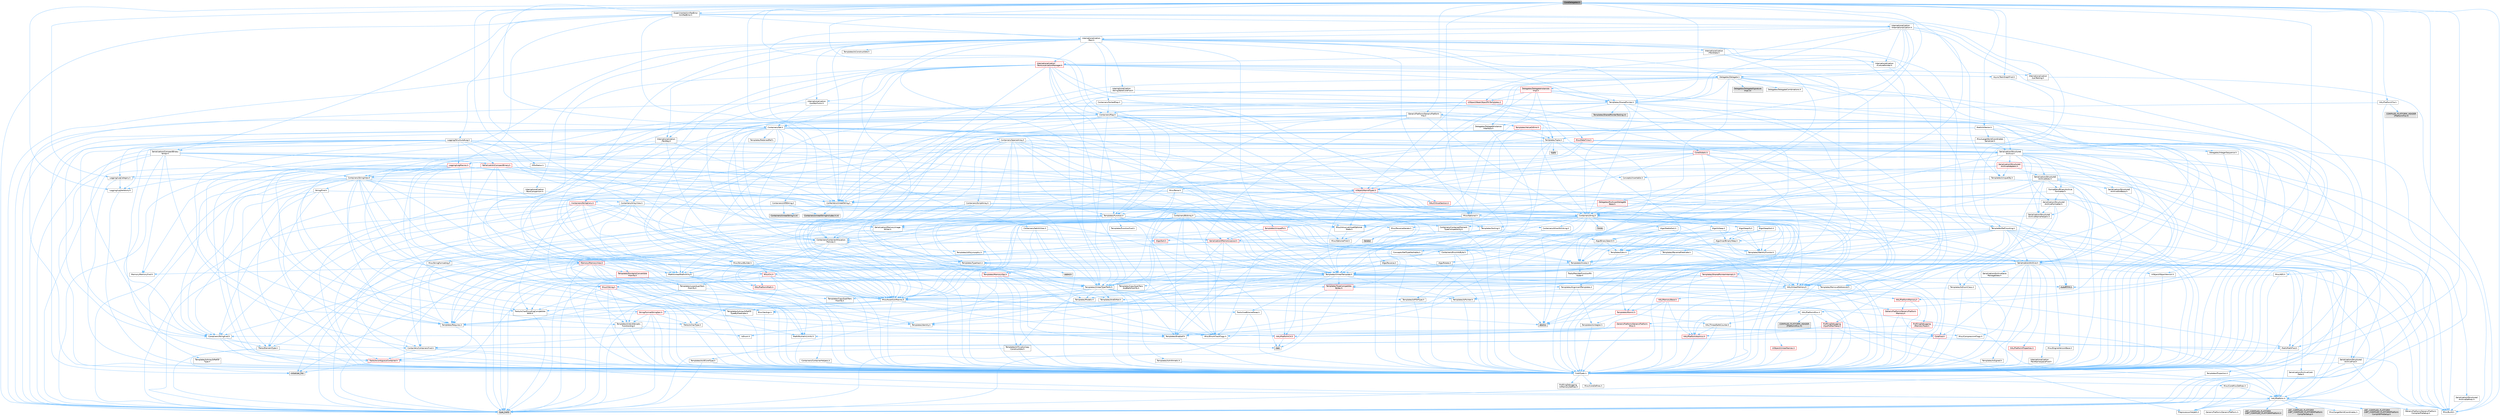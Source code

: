 digraph "CoreDelegates.h"
{
 // INTERACTIVE_SVG=YES
 // LATEX_PDF_SIZE
  bgcolor="transparent";
  edge [fontname=Helvetica,fontsize=10,labelfontname=Helvetica,labelfontsize=10];
  node [fontname=Helvetica,fontsize=10,shape=box,height=0.2,width=0.4];
  Node1 [id="Node000001",label="CoreDelegates.h",height=0.2,width=0.4,color="gray40", fillcolor="grey60", style="filled", fontcolor="black",tooltip=" "];
  Node1 -> Node2 [id="edge1_Node000001_Node000002",color="steelblue1",style="solid",tooltip=" "];
  Node2 [id="Node000002",label="Async/TaskGraphFwd.h",height=0.2,width=0.4,color="grey40", fillcolor="white", style="filled",URL="$d8/d71/TaskGraphFwd_8h.html",tooltip=" "];
  Node2 -> Node3 [id="edge2_Node000002_Node000003",color="steelblue1",style="solid",tooltip=" "];
  Node3 [id="Node000003",label="Templates/RefCounting.h",height=0.2,width=0.4,color="grey40", fillcolor="white", style="filled",URL="$d4/d7e/RefCounting_8h.html",tooltip=" "];
  Node3 -> Node4 [id="edge3_Node000003_Node000004",color="steelblue1",style="solid",tooltip=" "];
  Node4 [id="Node000004",label="CoreTypes.h",height=0.2,width=0.4,color="grey40", fillcolor="white", style="filled",URL="$dc/dec/CoreTypes_8h.html",tooltip=" "];
  Node4 -> Node5 [id="edge4_Node000004_Node000005",color="steelblue1",style="solid",tooltip=" "];
  Node5 [id="Node000005",label="HAL/Platform.h",height=0.2,width=0.4,color="grey40", fillcolor="white", style="filled",URL="$d9/dd0/Platform_8h.html",tooltip=" "];
  Node5 -> Node6 [id="edge5_Node000005_Node000006",color="steelblue1",style="solid",tooltip=" "];
  Node6 [id="Node000006",label="Misc/Build.h",height=0.2,width=0.4,color="grey40", fillcolor="white", style="filled",URL="$d3/dbb/Build_8h.html",tooltip=" "];
  Node5 -> Node7 [id="edge6_Node000005_Node000007",color="steelblue1",style="solid",tooltip=" "];
  Node7 [id="Node000007",label="Misc/LargeWorldCoordinates.h",height=0.2,width=0.4,color="grey40", fillcolor="white", style="filled",URL="$d2/dcb/LargeWorldCoordinates_8h.html",tooltip=" "];
  Node5 -> Node8 [id="edge7_Node000005_Node000008",color="steelblue1",style="solid",tooltip=" "];
  Node8 [id="Node000008",label="type_traits",height=0.2,width=0.4,color="grey60", fillcolor="#E0E0E0", style="filled",tooltip=" "];
  Node5 -> Node9 [id="edge8_Node000005_Node000009",color="steelblue1",style="solid",tooltip=" "];
  Node9 [id="Node000009",label="PreprocessorHelpers.h",height=0.2,width=0.4,color="grey40", fillcolor="white", style="filled",URL="$db/ddb/PreprocessorHelpers_8h.html",tooltip=" "];
  Node5 -> Node10 [id="edge9_Node000005_Node000010",color="steelblue1",style="solid",tooltip=" "];
  Node10 [id="Node000010",label="UBT_COMPILED_PLATFORM\l/UBT_COMPILED_PLATFORMPlatform\lCompilerPreSetup.h",height=0.2,width=0.4,color="grey60", fillcolor="#E0E0E0", style="filled",tooltip=" "];
  Node5 -> Node11 [id="edge10_Node000005_Node000011",color="steelblue1",style="solid",tooltip=" "];
  Node11 [id="Node000011",label="GenericPlatform/GenericPlatform\lCompilerPreSetup.h",height=0.2,width=0.4,color="grey40", fillcolor="white", style="filled",URL="$d9/dc8/GenericPlatformCompilerPreSetup_8h.html",tooltip=" "];
  Node5 -> Node12 [id="edge11_Node000005_Node000012",color="steelblue1",style="solid",tooltip=" "];
  Node12 [id="Node000012",label="GenericPlatform/GenericPlatform.h",height=0.2,width=0.4,color="grey40", fillcolor="white", style="filled",URL="$d6/d84/GenericPlatform_8h.html",tooltip=" "];
  Node5 -> Node13 [id="edge12_Node000005_Node000013",color="steelblue1",style="solid",tooltip=" "];
  Node13 [id="Node000013",label="UBT_COMPILED_PLATFORM\l/UBT_COMPILED_PLATFORMPlatform.h",height=0.2,width=0.4,color="grey60", fillcolor="#E0E0E0", style="filled",tooltip=" "];
  Node5 -> Node14 [id="edge13_Node000005_Node000014",color="steelblue1",style="solid",tooltip=" "];
  Node14 [id="Node000014",label="UBT_COMPILED_PLATFORM\l/UBT_COMPILED_PLATFORMPlatform\lCompilerSetup.h",height=0.2,width=0.4,color="grey60", fillcolor="#E0E0E0", style="filled",tooltip=" "];
  Node4 -> Node15 [id="edge14_Node000004_Node000015",color="steelblue1",style="solid",tooltip=" "];
  Node15 [id="Node000015",label="ProfilingDebugging\l/UMemoryDefines.h",height=0.2,width=0.4,color="grey40", fillcolor="white", style="filled",URL="$d2/da2/UMemoryDefines_8h.html",tooltip=" "];
  Node4 -> Node16 [id="edge15_Node000004_Node000016",color="steelblue1",style="solid",tooltip=" "];
  Node16 [id="Node000016",label="Misc/CoreMiscDefines.h",height=0.2,width=0.4,color="grey40", fillcolor="white", style="filled",URL="$da/d38/CoreMiscDefines_8h.html",tooltip=" "];
  Node16 -> Node5 [id="edge16_Node000016_Node000005",color="steelblue1",style="solid",tooltip=" "];
  Node16 -> Node9 [id="edge17_Node000016_Node000009",color="steelblue1",style="solid",tooltip=" "];
  Node4 -> Node17 [id="edge18_Node000004_Node000017",color="steelblue1",style="solid",tooltip=" "];
  Node17 [id="Node000017",label="Misc/CoreDefines.h",height=0.2,width=0.4,color="grey40", fillcolor="white", style="filled",URL="$d3/dd2/CoreDefines_8h.html",tooltip=" "];
  Node3 -> Node18 [id="edge19_Node000003_Node000018",color="steelblue1",style="solid",tooltip=" "];
  Node18 [id="Node000018",label="AutoRTFM.h",height=0.2,width=0.4,color="grey60", fillcolor="#E0E0E0", style="filled",tooltip=" "];
  Node3 -> Node19 [id="edge20_Node000003_Node000019",color="steelblue1",style="solid",tooltip=" "];
  Node19 [id="Node000019",label="HAL/PlatformAtomics.h",height=0.2,width=0.4,color="red", fillcolor="#FFF0F0", style="filled",URL="$d3/d36/PlatformAtomics_8h.html",tooltip=" "];
  Node19 -> Node4 [id="edge21_Node000019_Node000004",color="steelblue1",style="solid",tooltip=" "];
  Node3 -> Node9 [id="edge22_Node000003_Node000009",color="steelblue1",style="solid",tooltip=" "];
  Node3 -> Node22 [id="edge23_Node000003_Node000022",color="steelblue1",style="solid",tooltip=" "];
  Node22 [id="Node000022",label="HAL/ThreadSafeCounter.h",height=0.2,width=0.4,color="grey40", fillcolor="white", style="filled",URL="$dc/dc9/ThreadSafeCounter_8h.html",tooltip=" "];
  Node22 -> Node4 [id="edge24_Node000022_Node000004",color="steelblue1",style="solid",tooltip=" "];
  Node22 -> Node19 [id="edge25_Node000022_Node000019",color="steelblue1",style="solid",tooltip=" "];
  Node3 -> Node23 [id="edge26_Node000003_Node000023",color="steelblue1",style="solid",tooltip=" "];
  Node23 [id="Node000023",label="Misc/AssertionMacros.h",height=0.2,width=0.4,color="grey40", fillcolor="white", style="filled",URL="$d0/dfa/AssertionMacros_8h.html",tooltip=" "];
  Node23 -> Node4 [id="edge27_Node000023_Node000004",color="steelblue1",style="solid",tooltip=" "];
  Node23 -> Node5 [id="edge28_Node000023_Node000005",color="steelblue1",style="solid",tooltip=" "];
  Node23 -> Node24 [id="edge29_Node000023_Node000024",color="steelblue1",style="solid",tooltip=" "];
  Node24 [id="Node000024",label="HAL/PlatformMisc.h",height=0.2,width=0.4,color="grey40", fillcolor="white", style="filled",URL="$d0/df5/PlatformMisc_8h.html",tooltip=" "];
  Node24 -> Node4 [id="edge30_Node000024_Node000004",color="steelblue1",style="solid",tooltip=" "];
  Node24 -> Node25 [id="edge31_Node000024_Node000025",color="steelblue1",style="solid",tooltip=" "];
  Node25 [id="Node000025",label="GenericPlatform/GenericPlatform\lMisc.h",height=0.2,width=0.4,color="red", fillcolor="#FFF0F0", style="filled",URL="$db/d9a/GenericPlatformMisc_8h.html",tooltip=" "];
  Node25 -> Node26 [id="edge32_Node000025_Node000026",color="steelblue1",style="solid",tooltip=" "];
  Node26 [id="Node000026",label="Containers/StringFwd.h",height=0.2,width=0.4,color="grey40", fillcolor="white", style="filled",URL="$df/d37/StringFwd_8h.html",tooltip=" "];
  Node26 -> Node4 [id="edge33_Node000026_Node000004",color="steelblue1",style="solid",tooltip=" "];
  Node26 -> Node27 [id="edge34_Node000026_Node000027",color="steelblue1",style="solid",tooltip=" "];
  Node27 [id="Node000027",label="Traits/ElementType.h",height=0.2,width=0.4,color="grey40", fillcolor="white", style="filled",URL="$d5/d4f/ElementType_8h.html",tooltip=" "];
  Node27 -> Node5 [id="edge35_Node000027_Node000005",color="steelblue1",style="solid",tooltip=" "];
  Node27 -> Node28 [id="edge36_Node000027_Node000028",color="steelblue1",style="solid",tooltip=" "];
  Node28 [id="Node000028",label="initializer_list",height=0.2,width=0.4,color="grey60", fillcolor="#E0E0E0", style="filled",tooltip=" "];
  Node27 -> Node8 [id="edge37_Node000027_Node000008",color="steelblue1",style="solid",tooltip=" "];
  Node26 -> Node29 [id="edge38_Node000026_Node000029",color="steelblue1",style="solid",tooltip=" "];
  Node29 [id="Node000029",label="Traits/IsContiguousContainer.h",height=0.2,width=0.4,color="red", fillcolor="#FFF0F0", style="filled",URL="$d5/d3c/IsContiguousContainer_8h.html",tooltip=" "];
  Node29 -> Node4 [id="edge39_Node000029_Node000004",color="steelblue1",style="solid",tooltip=" "];
  Node29 -> Node28 [id="edge40_Node000029_Node000028",color="steelblue1",style="solid",tooltip=" "];
  Node25 -> Node31 [id="edge41_Node000025_Node000031",color="steelblue1",style="solid",tooltip=" "];
  Node31 [id="Node000031",label="CoreFwd.h",height=0.2,width=0.4,color="red", fillcolor="#FFF0F0", style="filled",URL="$d1/d1e/CoreFwd_8h.html",tooltip=" "];
  Node31 -> Node4 [id="edge42_Node000031_Node000004",color="steelblue1",style="solid",tooltip=" "];
  Node31 -> Node32 [id="edge43_Node000031_Node000032",color="steelblue1",style="solid",tooltip=" "];
  Node32 [id="Node000032",label="Containers/ContainersFwd.h",height=0.2,width=0.4,color="grey40", fillcolor="white", style="filled",URL="$d4/d0a/ContainersFwd_8h.html",tooltip=" "];
  Node32 -> Node5 [id="edge44_Node000032_Node000005",color="steelblue1",style="solid",tooltip=" "];
  Node32 -> Node4 [id="edge45_Node000032_Node000004",color="steelblue1",style="solid",tooltip=" "];
  Node32 -> Node29 [id="edge46_Node000032_Node000029",color="steelblue1",style="solid",tooltip=" "];
  Node31 -> Node33 [id="edge47_Node000031_Node000033",color="steelblue1",style="solid",tooltip=" "];
  Node33 [id="Node000033",label="Math/MathFwd.h",height=0.2,width=0.4,color="grey40", fillcolor="white", style="filled",URL="$d2/d10/MathFwd_8h.html",tooltip=" "];
  Node33 -> Node5 [id="edge48_Node000033_Node000005",color="steelblue1",style="solid",tooltip=" "];
  Node25 -> Node4 [id="edge49_Node000025_Node000004",color="steelblue1",style="solid",tooltip=" "];
  Node25 -> Node36 [id="edge50_Node000025_Node000036",color="steelblue1",style="solid",tooltip=" "];
  Node36 [id="Node000036",label="HAL/PlatformCrt.h",height=0.2,width=0.4,color="red", fillcolor="#FFF0F0", style="filled",URL="$d8/d75/PlatformCrt_8h.html",tooltip=" "];
  Node36 -> Node37 [id="edge51_Node000036_Node000037",color="steelblue1",style="solid",tooltip=" "];
  Node37 [id="Node000037",label="new",height=0.2,width=0.4,color="grey60", fillcolor="#E0E0E0", style="filled",tooltip=" "];
  Node25 -> Node46 [id="edge52_Node000025_Node000046",color="steelblue1",style="solid",tooltip=" "];
  Node46 [id="Node000046",label="Math/NumericLimits.h",height=0.2,width=0.4,color="grey40", fillcolor="white", style="filled",URL="$df/d1b/NumericLimits_8h.html",tooltip=" "];
  Node46 -> Node4 [id="edge53_Node000046_Node000004",color="steelblue1",style="solid",tooltip=" "];
  Node25 -> Node47 [id="edge54_Node000025_Node000047",color="steelblue1",style="solid",tooltip=" "];
  Node47 [id="Node000047",label="Misc/CompressionFlags.h",height=0.2,width=0.4,color="grey40", fillcolor="white", style="filled",URL="$d9/d76/CompressionFlags_8h.html",tooltip=" "];
  Node25 -> Node48 [id="edge55_Node000025_Node000048",color="steelblue1",style="solid",tooltip=" "];
  Node48 [id="Node000048",label="Misc/EnumClassFlags.h",height=0.2,width=0.4,color="grey40", fillcolor="white", style="filled",URL="$d8/de7/EnumClassFlags_8h.html",tooltip=" "];
  Node24 -> Node51 [id="edge56_Node000024_Node000051",color="steelblue1",style="solid",tooltip=" "];
  Node51 [id="Node000051",label="COMPILED_PLATFORM_HEADER\l(PlatformMisc.h)",height=0.2,width=0.4,color="grey60", fillcolor="#E0E0E0", style="filled",tooltip=" "];
  Node24 -> Node52 [id="edge57_Node000024_Node000052",color="steelblue1",style="solid",tooltip=" "];
  Node52 [id="Node000052",label="ProfilingDebugging\l/CpuProfilerTrace.h",height=0.2,width=0.4,color="red", fillcolor="#FFF0F0", style="filled",URL="$da/dcb/CpuProfilerTrace_8h.html",tooltip=" "];
  Node52 -> Node4 [id="edge58_Node000052_Node000004",color="steelblue1",style="solid",tooltip=" "];
  Node52 -> Node32 [id="edge59_Node000052_Node000032",color="steelblue1",style="solid",tooltip=" "];
  Node52 -> Node19 [id="edge60_Node000052_Node000019",color="steelblue1",style="solid",tooltip=" "];
  Node52 -> Node9 [id="edge61_Node000052_Node000009",color="steelblue1",style="solid",tooltip=" "];
  Node52 -> Node6 [id="edge62_Node000052_Node000006",color="steelblue1",style="solid",tooltip=" "];
  Node23 -> Node9 [id="edge63_Node000023_Node000009",color="steelblue1",style="solid",tooltip=" "];
  Node23 -> Node57 [id="edge64_Node000023_Node000057",color="steelblue1",style="solid",tooltip=" "];
  Node57 [id="Node000057",label="Templates/EnableIf.h",height=0.2,width=0.4,color="grey40", fillcolor="white", style="filled",URL="$d7/d60/EnableIf_8h.html",tooltip=" "];
  Node57 -> Node4 [id="edge65_Node000057_Node000004",color="steelblue1",style="solid",tooltip=" "];
  Node23 -> Node58 [id="edge66_Node000023_Node000058",color="steelblue1",style="solid",tooltip=" "];
  Node58 [id="Node000058",label="Templates/IsArrayOrRefOf\lTypeByPredicate.h",height=0.2,width=0.4,color="grey40", fillcolor="white", style="filled",URL="$d6/da1/IsArrayOrRefOfTypeByPredicate_8h.html",tooltip=" "];
  Node58 -> Node4 [id="edge67_Node000058_Node000004",color="steelblue1",style="solid",tooltip=" "];
  Node23 -> Node59 [id="edge68_Node000023_Node000059",color="steelblue1",style="solid",tooltip=" "];
  Node59 [id="Node000059",label="Templates/IsValidVariadic\lFunctionArg.h",height=0.2,width=0.4,color="grey40", fillcolor="white", style="filled",URL="$d0/dc8/IsValidVariadicFunctionArg_8h.html",tooltip=" "];
  Node59 -> Node4 [id="edge69_Node000059_Node000004",color="steelblue1",style="solid",tooltip=" "];
  Node59 -> Node60 [id="edge70_Node000059_Node000060",color="steelblue1",style="solid",tooltip=" "];
  Node60 [id="Node000060",label="IsEnum.h",height=0.2,width=0.4,color="grey40", fillcolor="white", style="filled",URL="$d4/de5/IsEnum_8h.html",tooltip=" "];
  Node59 -> Node8 [id="edge71_Node000059_Node000008",color="steelblue1",style="solid",tooltip=" "];
  Node23 -> Node61 [id="edge72_Node000023_Node000061",color="steelblue1",style="solid",tooltip=" "];
  Node61 [id="Node000061",label="Traits/IsCharEncodingCompatible\lWith.h",height=0.2,width=0.4,color="grey40", fillcolor="white", style="filled",URL="$df/dd1/IsCharEncodingCompatibleWith_8h.html",tooltip=" "];
  Node61 -> Node8 [id="edge73_Node000061_Node000008",color="steelblue1",style="solid",tooltip=" "];
  Node61 -> Node62 [id="edge74_Node000061_Node000062",color="steelblue1",style="solid",tooltip=" "];
  Node62 [id="Node000062",label="Traits/IsCharType.h",height=0.2,width=0.4,color="grey40", fillcolor="white", style="filled",URL="$db/d51/IsCharType_8h.html",tooltip=" "];
  Node62 -> Node4 [id="edge75_Node000062_Node000004",color="steelblue1",style="solid",tooltip=" "];
  Node23 -> Node63 [id="edge76_Node000023_Node000063",color="steelblue1",style="solid",tooltip=" "];
  Node63 [id="Node000063",label="Misc/VarArgs.h",height=0.2,width=0.4,color="grey40", fillcolor="white", style="filled",URL="$d5/d6f/VarArgs_8h.html",tooltip=" "];
  Node63 -> Node4 [id="edge77_Node000063_Node000004",color="steelblue1",style="solid",tooltip=" "];
  Node23 -> Node64 [id="edge78_Node000023_Node000064",color="steelblue1",style="solid",tooltip=" "];
  Node64 [id="Node000064",label="String/FormatStringSan.h",height=0.2,width=0.4,color="red", fillcolor="#FFF0F0", style="filled",URL="$d3/d8b/FormatStringSan_8h.html",tooltip=" "];
  Node64 -> Node8 [id="edge79_Node000064_Node000008",color="steelblue1",style="solid",tooltip=" "];
  Node64 -> Node4 [id="edge80_Node000064_Node000004",color="steelblue1",style="solid",tooltip=" "];
  Node64 -> Node65 [id="edge81_Node000064_Node000065",color="steelblue1",style="solid",tooltip=" "];
  Node65 [id="Node000065",label="Templates/Requires.h",height=0.2,width=0.4,color="grey40", fillcolor="white", style="filled",URL="$dc/d96/Requires_8h.html",tooltip=" "];
  Node65 -> Node57 [id="edge82_Node000065_Node000057",color="steelblue1",style="solid",tooltip=" "];
  Node65 -> Node8 [id="edge83_Node000065_Node000008",color="steelblue1",style="solid",tooltip=" "];
  Node64 -> Node66 [id="edge84_Node000064_Node000066",color="steelblue1",style="solid",tooltip=" "];
  Node66 [id="Node000066",label="Templates/Identity.h",height=0.2,width=0.4,color="grey40", fillcolor="white", style="filled",URL="$d0/dd5/Identity_8h.html",tooltip=" "];
  Node64 -> Node59 [id="edge85_Node000064_Node000059",color="steelblue1",style="solid",tooltip=" "];
  Node64 -> Node62 [id="edge86_Node000064_Node000062",color="steelblue1",style="solid",tooltip=" "];
  Node64 -> Node32 [id="edge87_Node000064_Node000032",color="steelblue1",style="solid",tooltip=" "];
  Node23 -> Node70 [id="edge88_Node000023_Node000070",color="steelblue1",style="solid",tooltip=" "];
  Node70 [id="Node000070",label="atomic",height=0.2,width=0.4,color="grey60", fillcolor="#E0E0E0", style="filled",tooltip=" "];
  Node3 -> Node6 [id="edge89_Node000003_Node000006",color="steelblue1",style="solid",tooltip=" "];
  Node3 -> Node71 [id="edge90_Node000003_Node000071",color="steelblue1",style="solid",tooltip=" "];
  Node71 [id="Node000071",label="Serialization/Archive.h",height=0.2,width=0.4,color="grey40", fillcolor="white", style="filled",URL="$d7/d3b/Archive_8h.html",tooltip=" "];
  Node71 -> Node31 [id="edge91_Node000071_Node000031",color="steelblue1",style="solid",tooltip=" "];
  Node71 -> Node4 [id="edge92_Node000071_Node000004",color="steelblue1",style="solid",tooltip=" "];
  Node71 -> Node72 [id="edge93_Node000071_Node000072",color="steelblue1",style="solid",tooltip=" "];
  Node72 [id="Node000072",label="HAL/PlatformProperties.h",height=0.2,width=0.4,color="red", fillcolor="#FFF0F0", style="filled",URL="$d9/db0/PlatformProperties_8h.html",tooltip=" "];
  Node72 -> Node4 [id="edge94_Node000072_Node000004",color="steelblue1",style="solid",tooltip=" "];
  Node71 -> Node75 [id="edge95_Node000071_Node000075",color="steelblue1",style="solid",tooltip=" "];
  Node75 [id="Node000075",label="Internationalization\l/TextNamespaceFwd.h",height=0.2,width=0.4,color="grey40", fillcolor="white", style="filled",URL="$d8/d97/TextNamespaceFwd_8h.html",tooltip=" "];
  Node75 -> Node4 [id="edge96_Node000075_Node000004",color="steelblue1",style="solid",tooltip=" "];
  Node71 -> Node33 [id="edge97_Node000071_Node000033",color="steelblue1",style="solid",tooltip=" "];
  Node71 -> Node23 [id="edge98_Node000071_Node000023",color="steelblue1",style="solid",tooltip=" "];
  Node71 -> Node6 [id="edge99_Node000071_Node000006",color="steelblue1",style="solid",tooltip=" "];
  Node71 -> Node47 [id="edge100_Node000071_Node000047",color="steelblue1",style="solid",tooltip=" "];
  Node71 -> Node76 [id="edge101_Node000071_Node000076",color="steelblue1",style="solid",tooltip=" "];
  Node76 [id="Node000076",label="Misc/EngineVersionBase.h",height=0.2,width=0.4,color="grey40", fillcolor="white", style="filled",URL="$d5/d2b/EngineVersionBase_8h.html",tooltip=" "];
  Node76 -> Node4 [id="edge102_Node000076_Node000004",color="steelblue1",style="solid",tooltip=" "];
  Node71 -> Node63 [id="edge103_Node000071_Node000063",color="steelblue1",style="solid",tooltip=" "];
  Node71 -> Node77 [id="edge104_Node000071_Node000077",color="steelblue1",style="solid",tooltip=" "];
  Node77 [id="Node000077",label="Serialization/ArchiveCook\lData.h",height=0.2,width=0.4,color="grey40", fillcolor="white", style="filled",URL="$dc/db6/ArchiveCookData_8h.html",tooltip=" "];
  Node77 -> Node5 [id="edge105_Node000077_Node000005",color="steelblue1",style="solid",tooltip=" "];
  Node71 -> Node78 [id="edge106_Node000071_Node000078",color="steelblue1",style="solid",tooltip=" "];
  Node78 [id="Node000078",label="Serialization/ArchiveSave\lPackageData.h",height=0.2,width=0.4,color="grey40", fillcolor="white", style="filled",URL="$d1/d37/ArchiveSavePackageData_8h.html",tooltip=" "];
  Node71 -> Node57 [id="edge107_Node000071_Node000057",color="steelblue1",style="solid",tooltip=" "];
  Node71 -> Node58 [id="edge108_Node000071_Node000058",color="steelblue1",style="solid",tooltip=" "];
  Node71 -> Node79 [id="edge109_Node000071_Node000079",color="steelblue1",style="solid",tooltip=" "];
  Node79 [id="Node000079",label="Templates/IsEnumClass.h",height=0.2,width=0.4,color="grey40", fillcolor="white", style="filled",URL="$d7/d15/IsEnumClass_8h.html",tooltip=" "];
  Node79 -> Node4 [id="edge110_Node000079_Node000004",color="steelblue1",style="solid",tooltip=" "];
  Node79 -> Node80 [id="edge111_Node000079_Node000080",color="steelblue1",style="solid",tooltip=" "];
  Node80 [id="Node000080",label="Templates/AndOrNot.h",height=0.2,width=0.4,color="grey40", fillcolor="white", style="filled",URL="$db/d0a/AndOrNot_8h.html",tooltip=" "];
  Node80 -> Node4 [id="edge112_Node000080_Node000004",color="steelblue1",style="solid",tooltip=" "];
  Node71 -> Node81 [id="edge113_Node000071_Node000081",color="steelblue1",style="solid",tooltip=" "];
  Node81 [id="Node000081",label="Templates/IsSigned.h",height=0.2,width=0.4,color="grey40", fillcolor="white", style="filled",URL="$d8/dd8/IsSigned_8h.html",tooltip=" "];
  Node81 -> Node4 [id="edge114_Node000081_Node000004",color="steelblue1",style="solid",tooltip=" "];
  Node71 -> Node59 [id="edge115_Node000071_Node000059",color="steelblue1",style="solid",tooltip=" "];
  Node71 -> Node82 [id="edge116_Node000071_Node000082",color="steelblue1",style="solid",tooltip=" "];
  Node82 [id="Node000082",label="Templates/UnrealTemplate.h",height=0.2,width=0.4,color="grey40", fillcolor="white", style="filled",URL="$d4/d24/UnrealTemplate_8h.html",tooltip=" "];
  Node82 -> Node4 [id="edge117_Node000082_Node000004",color="steelblue1",style="solid",tooltip=" "];
  Node82 -> Node83 [id="edge118_Node000082_Node000083",color="steelblue1",style="solid",tooltip=" "];
  Node83 [id="Node000083",label="Templates/IsPointer.h",height=0.2,width=0.4,color="grey40", fillcolor="white", style="filled",URL="$d7/d05/IsPointer_8h.html",tooltip=" "];
  Node83 -> Node4 [id="edge119_Node000083_Node000004",color="steelblue1",style="solid",tooltip=" "];
  Node82 -> Node84 [id="edge120_Node000082_Node000084",color="steelblue1",style="solid",tooltip=" "];
  Node84 [id="Node000084",label="HAL/UnrealMemory.h",height=0.2,width=0.4,color="grey40", fillcolor="white", style="filled",URL="$d9/d96/UnrealMemory_8h.html",tooltip=" "];
  Node84 -> Node4 [id="edge121_Node000084_Node000004",color="steelblue1",style="solid",tooltip=" "];
  Node84 -> Node85 [id="edge122_Node000084_Node000085",color="steelblue1",style="solid",tooltip=" "];
  Node85 [id="Node000085",label="GenericPlatform/GenericPlatform\lMemory.h",height=0.2,width=0.4,color="red", fillcolor="#FFF0F0", style="filled",URL="$dd/d22/GenericPlatformMemory_8h.html",tooltip=" "];
  Node85 -> Node31 [id="edge123_Node000085_Node000031",color="steelblue1",style="solid",tooltip=" "];
  Node85 -> Node4 [id="edge124_Node000085_Node000004",color="steelblue1",style="solid",tooltip=" "];
  Node84 -> Node88 [id="edge125_Node000084_Node000088",color="steelblue1",style="solid",tooltip=" "];
  Node88 [id="Node000088",label="HAL/MemoryBase.h",height=0.2,width=0.4,color="red", fillcolor="#FFF0F0", style="filled",URL="$d6/d9f/MemoryBase_8h.html",tooltip=" "];
  Node88 -> Node4 [id="edge126_Node000088_Node000004",color="steelblue1",style="solid",tooltip=" "];
  Node88 -> Node19 [id="edge127_Node000088_Node000019",color="steelblue1",style="solid",tooltip=" "];
  Node88 -> Node36 [id="edge128_Node000088_Node000036",color="steelblue1",style="solid",tooltip=" "];
  Node88 -> Node92 [id="edge129_Node000088_Node000092",color="steelblue1",style="solid",tooltip=" "];
  Node92 [id="Node000092",label="Templates/Atomic.h",height=0.2,width=0.4,color="red", fillcolor="#FFF0F0", style="filled",URL="$d3/d91/Atomic_8h.html",tooltip=" "];
  Node92 -> Node22 [id="edge130_Node000092_Node000022",color="steelblue1",style="solid",tooltip=" "];
  Node92 -> Node94 [id="edge131_Node000092_Node000094",color="steelblue1",style="solid",tooltip=" "];
  Node94 [id="Node000094",label="Templates/IsIntegral.h",height=0.2,width=0.4,color="grey40", fillcolor="white", style="filled",URL="$da/d64/IsIntegral_8h.html",tooltip=" "];
  Node94 -> Node4 [id="edge132_Node000094_Node000004",color="steelblue1",style="solid",tooltip=" "];
  Node92 -> Node70 [id="edge133_Node000092_Node000070",color="steelblue1",style="solid",tooltip=" "];
  Node84 -> Node99 [id="edge134_Node000084_Node000099",color="steelblue1",style="solid",tooltip=" "];
  Node99 [id="Node000099",label="HAL/PlatformMemory.h",height=0.2,width=0.4,color="red", fillcolor="#FFF0F0", style="filled",URL="$de/d68/PlatformMemory_8h.html",tooltip=" "];
  Node99 -> Node4 [id="edge135_Node000099_Node000004",color="steelblue1",style="solid",tooltip=" "];
  Node99 -> Node85 [id="edge136_Node000099_Node000085",color="steelblue1",style="solid",tooltip=" "];
  Node84 -> Node101 [id="edge137_Node000084_Node000101",color="steelblue1",style="solid",tooltip=" "];
  Node101 [id="Node000101",label="ProfilingDebugging\l/MemoryTrace.h",height=0.2,width=0.4,color="red", fillcolor="#FFF0F0", style="filled",URL="$da/dd7/MemoryTrace_8h.html",tooltip=" "];
  Node101 -> Node5 [id="edge138_Node000101_Node000005",color="steelblue1",style="solid",tooltip=" "];
  Node101 -> Node48 [id="edge139_Node000101_Node000048",color="steelblue1",style="solid",tooltip=" "];
  Node84 -> Node83 [id="edge140_Node000084_Node000083",color="steelblue1",style="solid",tooltip=" "];
  Node82 -> Node102 [id="edge141_Node000082_Node000102",color="steelblue1",style="solid",tooltip=" "];
  Node102 [id="Node000102",label="Templates/CopyQualifiers\lAndRefsFromTo.h",height=0.2,width=0.4,color="grey40", fillcolor="white", style="filled",URL="$d3/db3/CopyQualifiersAndRefsFromTo_8h.html",tooltip=" "];
  Node102 -> Node103 [id="edge142_Node000102_Node000103",color="steelblue1",style="solid",tooltip=" "];
  Node103 [id="Node000103",label="Templates/CopyQualifiers\lFromTo.h",height=0.2,width=0.4,color="grey40", fillcolor="white", style="filled",URL="$d5/db4/CopyQualifiersFromTo_8h.html",tooltip=" "];
  Node82 -> Node104 [id="edge143_Node000082_Node000104",color="steelblue1",style="solid",tooltip=" "];
  Node104 [id="Node000104",label="Templates/UnrealTypeTraits.h",height=0.2,width=0.4,color="grey40", fillcolor="white", style="filled",URL="$d2/d2d/UnrealTypeTraits_8h.html",tooltip=" "];
  Node104 -> Node4 [id="edge144_Node000104_Node000004",color="steelblue1",style="solid",tooltip=" "];
  Node104 -> Node83 [id="edge145_Node000104_Node000083",color="steelblue1",style="solid",tooltip=" "];
  Node104 -> Node23 [id="edge146_Node000104_Node000023",color="steelblue1",style="solid",tooltip=" "];
  Node104 -> Node80 [id="edge147_Node000104_Node000080",color="steelblue1",style="solid",tooltip=" "];
  Node104 -> Node57 [id="edge148_Node000104_Node000057",color="steelblue1",style="solid",tooltip=" "];
  Node104 -> Node105 [id="edge149_Node000104_Node000105",color="steelblue1",style="solid",tooltip=" "];
  Node105 [id="Node000105",label="Templates/IsArithmetic.h",height=0.2,width=0.4,color="grey40", fillcolor="white", style="filled",URL="$d2/d5d/IsArithmetic_8h.html",tooltip=" "];
  Node105 -> Node4 [id="edge150_Node000105_Node000004",color="steelblue1",style="solid",tooltip=" "];
  Node104 -> Node60 [id="edge151_Node000104_Node000060",color="steelblue1",style="solid",tooltip=" "];
  Node104 -> Node106 [id="edge152_Node000104_Node000106",color="steelblue1",style="solid",tooltip=" "];
  Node106 [id="Node000106",label="Templates/Models.h",height=0.2,width=0.4,color="grey40", fillcolor="white", style="filled",URL="$d3/d0c/Models_8h.html",tooltip=" "];
  Node106 -> Node66 [id="edge153_Node000106_Node000066",color="steelblue1",style="solid",tooltip=" "];
  Node104 -> Node107 [id="edge154_Node000104_Node000107",color="steelblue1",style="solid",tooltip=" "];
  Node107 [id="Node000107",label="Templates/IsPODType.h",height=0.2,width=0.4,color="grey40", fillcolor="white", style="filled",URL="$d7/db1/IsPODType_8h.html",tooltip=" "];
  Node107 -> Node4 [id="edge155_Node000107_Node000004",color="steelblue1",style="solid",tooltip=" "];
  Node104 -> Node108 [id="edge156_Node000104_Node000108",color="steelblue1",style="solid",tooltip=" "];
  Node108 [id="Node000108",label="Templates/IsUECoreType.h",height=0.2,width=0.4,color="grey40", fillcolor="white", style="filled",URL="$d1/db8/IsUECoreType_8h.html",tooltip=" "];
  Node108 -> Node4 [id="edge157_Node000108_Node000004",color="steelblue1",style="solid",tooltip=" "];
  Node108 -> Node8 [id="edge158_Node000108_Node000008",color="steelblue1",style="solid",tooltip=" "];
  Node104 -> Node96 [id="edge159_Node000104_Node000096",color="steelblue1",style="solid",tooltip=" "];
  Node96 [id="Node000096",label="Templates/IsTriviallyCopy\lConstructible.h",height=0.2,width=0.4,color="grey40", fillcolor="white", style="filled",URL="$d3/d78/IsTriviallyCopyConstructible_8h.html",tooltip=" "];
  Node96 -> Node4 [id="edge160_Node000096_Node000004",color="steelblue1",style="solid",tooltip=" "];
  Node96 -> Node8 [id="edge161_Node000096_Node000008",color="steelblue1",style="solid",tooltip=" "];
  Node82 -> Node109 [id="edge162_Node000082_Node000109",color="steelblue1",style="solid",tooltip=" "];
  Node109 [id="Node000109",label="Templates/RemoveReference.h",height=0.2,width=0.4,color="grey40", fillcolor="white", style="filled",URL="$da/dbe/RemoveReference_8h.html",tooltip=" "];
  Node109 -> Node4 [id="edge163_Node000109_Node000004",color="steelblue1",style="solid",tooltip=" "];
  Node82 -> Node65 [id="edge164_Node000082_Node000065",color="steelblue1",style="solid",tooltip=" "];
  Node82 -> Node110 [id="edge165_Node000082_Node000110",color="steelblue1",style="solid",tooltip=" "];
  Node110 [id="Node000110",label="Templates/TypeCompatible\lBytes.h",height=0.2,width=0.4,color="red", fillcolor="#FFF0F0", style="filled",URL="$df/d0a/TypeCompatibleBytes_8h.html",tooltip=" "];
  Node110 -> Node4 [id="edge166_Node000110_Node000004",color="steelblue1",style="solid",tooltip=" "];
  Node110 -> Node37 [id="edge167_Node000110_Node000037",color="steelblue1",style="solid",tooltip=" "];
  Node110 -> Node8 [id="edge168_Node000110_Node000008",color="steelblue1",style="solid",tooltip=" "];
  Node82 -> Node66 [id="edge169_Node000082_Node000066",color="steelblue1",style="solid",tooltip=" "];
  Node82 -> Node29 [id="edge170_Node000082_Node000029",color="steelblue1",style="solid",tooltip=" "];
  Node82 -> Node111 [id="edge171_Node000082_Node000111",color="steelblue1",style="solid",tooltip=" "];
  Node111 [id="Node000111",label="Traits/UseBitwiseSwap.h",height=0.2,width=0.4,color="grey40", fillcolor="white", style="filled",URL="$db/df3/UseBitwiseSwap_8h.html",tooltip=" "];
  Node111 -> Node4 [id="edge172_Node000111_Node000004",color="steelblue1",style="solid",tooltip=" "];
  Node111 -> Node8 [id="edge173_Node000111_Node000008",color="steelblue1",style="solid",tooltip=" "];
  Node82 -> Node8 [id="edge174_Node000082_Node000008",color="steelblue1",style="solid",tooltip=" "];
  Node71 -> Node61 [id="edge175_Node000071_Node000061",color="steelblue1",style="solid",tooltip=" "];
  Node71 -> Node112 [id="edge176_Node000071_Node000112",color="steelblue1",style="solid",tooltip=" "];
  Node112 [id="Node000112",label="UObject/ObjectVersion.h",height=0.2,width=0.4,color="grey40", fillcolor="white", style="filled",URL="$da/d63/ObjectVersion_8h.html",tooltip=" "];
  Node112 -> Node4 [id="edge177_Node000112_Node000004",color="steelblue1",style="solid",tooltip=" "];
  Node3 -> Node113 [id="edge178_Node000003_Node000113",color="steelblue1",style="solid",tooltip=" "];
  Node113 [id="Node000113",label="Serialization/MemoryLayout.h",height=0.2,width=0.4,color="red", fillcolor="#FFF0F0", style="filled",URL="$d7/d66/MemoryLayout_8h.html",tooltip=" "];
  Node113 -> Node116 [id="edge179_Node000113_Node000116",color="steelblue1",style="solid",tooltip=" "];
  Node116 [id="Node000116",label="Containers/EnumAsByte.h",height=0.2,width=0.4,color="grey40", fillcolor="white", style="filled",URL="$d6/d9a/EnumAsByte_8h.html",tooltip=" "];
  Node116 -> Node4 [id="edge180_Node000116_Node000004",color="steelblue1",style="solid",tooltip=" "];
  Node116 -> Node107 [id="edge181_Node000116_Node000107",color="steelblue1",style="solid",tooltip=" "];
  Node116 -> Node117 [id="edge182_Node000116_Node000117",color="steelblue1",style="solid",tooltip=" "];
  Node117 [id="Node000117",label="Templates/TypeHash.h",height=0.2,width=0.4,color="grey40", fillcolor="white", style="filled",URL="$d1/d62/TypeHash_8h.html",tooltip=" "];
  Node117 -> Node4 [id="edge183_Node000117_Node000004",color="steelblue1",style="solid",tooltip=" "];
  Node117 -> Node65 [id="edge184_Node000117_Node000065",color="steelblue1",style="solid",tooltip=" "];
  Node117 -> Node118 [id="edge185_Node000117_Node000118",color="steelblue1",style="solid",tooltip=" "];
  Node118 [id="Node000118",label="Misc/Crc.h",height=0.2,width=0.4,color="red", fillcolor="#FFF0F0", style="filled",URL="$d4/dd2/Crc_8h.html",tooltip=" "];
  Node118 -> Node4 [id="edge186_Node000118_Node000004",color="steelblue1",style="solid",tooltip=" "];
  Node118 -> Node23 [id="edge187_Node000118_Node000023",color="steelblue1",style="solid",tooltip=" "];
  Node118 -> Node119 [id="edge188_Node000118_Node000119",color="steelblue1",style="solid",tooltip=" "];
  Node119 [id="Node000119",label="Misc/CString.h",height=0.2,width=0.4,color="red", fillcolor="#FFF0F0", style="filled",URL="$d2/d49/CString_8h.html",tooltip=" "];
  Node119 -> Node4 [id="edge189_Node000119_Node000004",color="steelblue1",style="solid",tooltip=" "];
  Node119 -> Node36 [id="edge190_Node000119_Node000036",color="steelblue1",style="solid",tooltip=" "];
  Node119 -> Node23 [id="edge191_Node000119_Node000023",color="steelblue1",style="solid",tooltip=" "];
  Node119 -> Node63 [id="edge192_Node000119_Node000063",color="steelblue1",style="solid",tooltip=" "];
  Node119 -> Node58 [id="edge193_Node000119_Node000058",color="steelblue1",style="solid",tooltip=" "];
  Node119 -> Node59 [id="edge194_Node000119_Node000059",color="steelblue1",style="solid",tooltip=" "];
  Node119 -> Node61 [id="edge195_Node000119_Node000061",color="steelblue1",style="solid",tooltip=" "];
  Node118 -> Node104 [id="edge196_Node000118_Node000104",color="steelblue1",style="solid",tooltip=" "];
  Node118 -> Node62 [id="edge197_Node000118_Node000062",color="steelblue1",style="solid",tooltip=" "];
  Node117 -> Node123 [id="edge198_Node000117_Node000123",color="steelblue1",style="solid",tooltip=" "];
  Node123 [id="Node000123",label="stdint.h",height=0.2,width=0.4,color="grey60", fillcolor="#E0E0E0", style="filled",tooltip=" "];
  Node117 -> Node8 [id="edge199_Node000117_Node000008",color="steelblue1",style="solid",tooltip=" "];
  Node113 -> Node26 [id="edge200_Node000113_Node000026",color="steelblue1",style="solid",tooltip=" "];
  Node113 -> Node84 [id="edge201_Node000113_Node000084",color="steelblue1",style="solid",tooltip=" "];
  Node113 -> Node57 [id="edge202_Node000113_Node000057",color="steelblue1",style="solid",tooltip=" "];
  Node113 -> Node126 [id="edge203_Node000113_Node000126",color="steelblue1",style="solid",tooltip=" "];
  Node126 [id="Node000126",label="Templates/IsPolymorphic.h",height=0.2,width=0.4,color="grey40", fillcolor="white", style="filled",URL="$dc/d20/IsPolymorphic_8h.html",tooltip=" "];
  Node113 -> Node106 [id="edge204_Node000113_Node000106",color="steelblue1",style="solid",tooltip=" "];
  Node113 -> Node82 [id="edge205_Node000113_Node000082",color="steelblue1",style="solid",tooltip=" "];
  Node3 -> Node65 [id="edge206_Node000003_Node000065",color="steelblue1",style="solid",tooltip=" "];
  Node3 -> Node117 [id="edge207_Node000003_Node000117",color="steelblue1",style="solid",tooltip=" "];
  Node3 -> Node82 [id="edge208_Node000003_Node000082",color="steelblue1",style="solid",tooltip=" "];
  Node3 -> Node70 [id="edge209_Node000003_Node000070",color="steelblue1",style="solid",tooltip=" "];
  Node3 -> Node8 [id="edge210_Node000003_Node000008",color="steelblue1",style="solid",tooltip=" "];
  Node1 -> Node127 [id="edge211_Node000001_Node000127",color="steelblue1",style="solid",tooltip=" "];
  Node127 [id="Node000127",label="Containers/Array.h",height=0.2,width=0.4,color="grey40", fillcolor="white", style="filled",URL="$df/dd0/Array_8h.html",tooltip=" "];
  Node127 -> Node4 [id="edge212_Node000127_Node000004",color="steelblue1",style="solid",tooltip=" "];
  Node127 -> Node23 [id="edge213_Node000127_Node000023",color="steelblue1",style="solid",tooltip=" "];
  Node127 -> Node128 [id="edge214_Node000127_Node000128",color="steelblue1",style="solid",tooltip=" "];
  Node128 [id="Node000128",label="Misc/IntrusiveUnsetOptional\lState.h",height=0.2,width=0.4,color="grey40", fillcolor="white", style="filled",URL="$d2/d0a/IntrusiveUnsetOptionalState_8h.html",tooltip=" "];
  Node128 -> Node129 [id="edge215_Node000128_Node000129",color="steelblue1",style="solid",tooltip=" "];
  Node129 [id="Node000129",label="Misc/OptionalFwd.h",height=0.2,width=0.4,color="grey40", fillcolor="white", style="filled",URL="$dc/d50/OptionalFwd_8h.html",tooltip=" "];
  Node127 -> Node130 [id="edge216_Node000127_Node000130",color="steelblue1",style="solid",tooltip=" "];
  Node130 [id="Node000130",label="Misc/ReverseIterate.h",height=0.2,width=0.4,color="grey40", fillcolor="white", style="filled",URL="$db/de3/ReverseIterate_8h.html",tooltip=" "];
  Node130 -> Node5 [id="edge217_Node000130_Node000005",color="steelblue1",style="solid",tooltip=" "];
  Node130 -> Node131 [id="edge218_Node000130_Node000131",color="steelblue1",style="solid",tooltip=" "];
  Node131 [id="Node000131",label="iterator",height=0.2,width=0.4,color="grey60", fillcolor="#E0E0E0", style="filled",tooltip=" "];
  Node127 -> Node84 [id="edge219_Node000127_Node000084",color="steelblue1",style="solid",tooltip=" "];
  Node127 -> Node104 [id="edge220_Node000127_Node000104",color="steelblue1",style="solid",tooltip=" "];
  Node127 -> Node82 [id="edge221_Node000127_Node000082",color="steelblue1",style="solid",tooltip=" "];
  Node127 -> Node132 [id="edge222_Node000127_Node000132",color="steelblue1",style="solid",tooltip=" "];
  Node132 [id="Node000132",label="Containers/AllowShrinking.h",height=0.2,width=0.4,color="grey40", fillcolor="white", style="filled",URL="$d7/d1a/AllowShrinking_8h.html",tooltip=" "];
  Node132 -> Node4 [id="edge223_Node000132_Node000004",color="steelblue1",style="solid",tooltip=" "];
  Node127 -> Node133 [id="edge224_Node000127_Node000133",color="steelblue1",style="solid",tooltip=" "];
  Node133 [id="Node000133",label="Containers/ContainerAllocation\lPolicies.h",height=0.2,width=0.4,color="grey40", fillcolor="white", style="filled",URL="$d7/dff/ContainerAllocationPolicies_8h.html",tooltip=" "];
  Node133 -> Node4 [id="edge225_Node000133_Node000004",color="steelblue1",style="solid",tooltip=" "];
  Node133 -> Node134 [id="edge226_Node000133_Node000134",color="steelblue1",style="solid",tooltip=" "];
  Node134 [id="Node000134",label="Containers/ContainerHelpers.h",height=0.2,width=0.4,color="grey40", fillcolor="white", style="filled",URL="$d7/d33/ContainerHelpers_8h.html",tooltip=" "];
  Node134 -> Node4 [id="edge227_Node000134_Node000004",color="steelblue1",style="solid",tooltip=" "];
  Node133 -> Node133 [id="edge228_Node000133_Node000133",color="steelblue1",style="solid",tooltip=" "];
  Node133 -> Node135 [id="edge229_Node000133_Node000135",color="steelblue1",style="solid",tooltip=" "];
  Node135 [id="Node000135",label="HAL/PlatformMath.h",height=0.2,width=0.4,color="red", fillcolor="#FFF0F0", style="filled",URL="$dc/d53/PlatformMath_8h.html",tooltip=" "];
  Node135 -> Node4 [id="edge230_Node000135_Node000004",color="steelblue1",style="solid",tooltip=" "];
  Node133 -> Node84 [id="edge231_Node000133_Node000084",color="steelblue1",style="solid",tooltip=" "];
  Node133 -> Node46 [id="edge232_Node000133_Node000046",color="steelblue1",style="solid",tooltip=" "];
  Node133 -> Node23 [id="edge233_Node000133_Node000023",color="steelblue1",style="solid",tooltip=" "];
  Node133 -> Node126 [id="edge234_Node000133_Node000126",color="steelblue1",style="solid",tooltip=" "];
  Node133 -> Node142 [id="edge235_Node000133_Node000142",color="steelblue1",style="solid",tooltip=" "];
  Node142 [id="Node000142",label="Templates/MemoryOps.h",height=0.2,width=0.4,color="red", fillcolor="#FFF0F0", style="filled",URL="$db/dea/MemoryOps_8h.html",tooltip=" "];
  Node142 -> Node4 [id="edge236_Node000142_Node000004",color="steelblue1",style="solid",tooltip=" "];
  Node142 -> Node84 [id="edge237_Node000142_Node000084",color="steelblue1",style="solid",tooltip=" "];
  Node142 -> Node96 [id="edge238_Node000142_Node000096",color="steelblue1",style="solid",tooltip=" "];
  Node142 -> Node65 [id="edge239_Node000142_Node000065",color="steelblue1",style="solid",tooltip=" "];
  Node142 -> Node104 [id="edge240_Node000142_Node000104",color="steelblue1",style="solid",tooltip=" "];
  Node142 -> Node111 [id="edge241_Node000142_Node000111",color="steelblue1",style="solid",tooltip=" "];
  Node142 -> Node37 [id="edge242_Node000142_Node000037",color="steelblue1",style="solid",tooltip=" "];
  Node142 -> Node8 [id="edge243_Node000142_Node000008",color="steelblue1",style="solid",tooltip=" "];
  Node133 -> Node110 [id="edge244_Node000133_Node000110",color="steelblue1",style="solid",tooltip=" "];
  Node133 -> Node8 [id="edge245_Node000133_Node000008",color="steelblue1",style="solid",tooltip=" "];
  Node127 -> Node143 [id="edge246_Node000127_Node000143",color="steelblue1",style="solid",tooltip=" "];
  Node143 [id="Node000143",label="Containers/ContainerElement\lTypeCompatibility.h",height=0.2,width=0.4,color="grey40", fillcolor="white", style="filled",URL="$df/ddf/ContainerElementTypeCompatibility_8h.html",tooltip=" "];
  Node143 -> Node4 [id="edge247_Node000143_Node000004",color="steelblue1",style="solid",tooltip=" "];
  Node143 -> Node104 [id="edge248_Node000143_Node000104",color="steelblue1",style="solid",tooltip=" "];
  Node127 -> Node71 [id="edge249_Node000127_Node000071",color="steelblue1",style="solid",tooltip=" "];
  Node127 -> Node144 [id="edge250_Node000127_Node000144",color="steelblue1",style="solid",tooltip=" "];
  Node144 [id="Node000144",label="Serialization/MemoryImage\lWriter.h",height=0.2,width=0.4,color="grey40", fillcolor="white", style="filled",URL="$d0/d08/MemoryImageWriter_8h.html",tooltip=" "];
  Node144 -> Node4 [id="edge251_Node000144_Node000004",color="steelblue1",style="solid",tooltip=" "];
  Node144 -> Node113 [id="edge252_Node000144_Node000113",color="steelblue1",style="solid",tooltip=" "];
  Node127 -> Node145 [id="edge253_Node000127_Node000145",color="steelblue1",style="solid",tooltip=" "];
  Node145 [id="Node000145",label="Algo/Heapify.h",height=0.2,width=0.4,color="grey40", fillcolor="white", style="filled",URL="$d0/d2a/Heapify_8h.html",tooltip=" "];
  Node145 -> Node146 [id="edge254_Node000145_Node000146",color="steelblue1",style="solid",tooltip=" "];
  Node146 [id="Node000146",label="Algo/Impl/BinaryHeap.h",height=0.2,width=0.4,color="grey40", fillcolor="white", style="filled",URL="$d7/da3/Algo_2Impl_2BinaryHeap_8h.html",tooltip=" "];
  Node146 -> Node147 [id="edge255_Node000146_Node000147",color="steelblue1",style="solid",tooltip=" "];
  Node147 [id="Node000147",label="Templates/Invoke.h",height=0.2,width=0.4,color="grey40", fillcolor="white", style="filled",URL="$d7/deb/Invoke_8h.html",tooltip=" "];
  Node147 -> Node4 [id="edge256_Node000147_Node000004",color="steelblue1",style="solid",tooltip=" "];
  Node147 -> Node148 [id="edge257_Node000147_Node000148",color="steelblue1",style="solid",tooltip=" "];
  Node148 [id="Node000148",label="Traits/MemberFunctionPtr\lOuter.h",height=0.2,width=0.4,color="grey40", fillcolor="white", style="filled",URL="$db/da7/MemberFunctionPtrOuter_8h.html",tooltip=" "];
  Node147 -> Node82 [id="edge258_Node000147_Node000082",color="steelblue1",style="solid",tooltip=" "];
  Node147 -> Node8 [id="edge259_Node000147_Node000008",color="steelblue1",style="solid",tooltip=" "];
  Node146 -> Node149 [id="edge260_Node000146_Node000149",color="steelblue1",style="solid",tooltip=" "];
  Node149 [id="Node000149",label="Templates/Projection.h",height=0.2,width=0.4,color="grey40", fillcolor="white", style="filled",URL="$d7/df0/Projection_8h.html",tooltip=" "];
  Node149 -> Node8 [id="edge261_Node000149_Node000008",color="steelblue1",style="solid",tooltip=" "];
  Node146 -> Node150 [id="edge262_Node000146_Node000150",color="steelblue1",style="solid",tooltip=" "];
  Node150 [id="Node000150",label="Templates/ReversePredicate.h",height=0.2,width=0.4,color="grey40", fillcolor="white", style="filled",URL="$d8/d28/ReversePredicate_8h.html",tooltip=" "];
  Node150 -> Node147 [id="edge263_Node000150_Node000147",color="steelblue1",style="solid",tooltip=" "];
  Node150 -> Node82 [id="edge264_Node000150_Node000082",color="steelblue1",style="solid",tooltip=" "];
  Node146 -> Node8 [id="edge265_Node000146_Node000008",color="steelblue1",style="solid",tooltip=" "];
  Node145 -> Node151 [id="edge266_Node000145_Node000151",color="steelblue1",style="solid",tooltip=" "];
  Node151 [id="Node000151",label="Templates/IdentityFunctor.h",height=0.2,width=0.4,color="grey40", fillcolor="white", style="filled",URL="$d7/d2e/IdentityFunctor_8h.html",tooltip=" "];
  Node151 -> Node5 [id="edge267_Node000151_Node000005",color="steelblue1",style="solid",tooltip=" "];
  Node145 -> Node147 [id="edge268_Node000145_Node000147",color="steelblue1",style="solid",tooltip=" "];
  Node145 -> Node152 [id="edge269_Node000145_Node000152",color="steelblue1",style="solid",tooltip=" "];
  Node152 [id="Node000152",label="Templates/Less.h",height=0.2,width=0.4,color="grey40", fillcolor="white", style="filled",URL="$de/dc8/Less_8h.html",tooltip=" "];
  Node152 -> Node4 [id="edge270_Node000152_Node000004",color="steelblue1",style="solid",tooltip=" "];
  Node152 -> Node82 [id="edge271_Node000152_Node000082",color="steelblue1",style="solid",tooltip=" "];
  Node145 -> Node82 [id="edge272_Node000145_Node000082",color="steelblue1",style="solid",tooltip=" "];
  Node127 -> Node153 [id="edge273_Node000127_Node000153",color="steelblue1",style="solid",tooltip=" "];
  Node153 [id="Node000153",label="Algo/HeapSort.h",height=0.2,width=0.4,color="grey40", fillcolor="white", style="filled",URL="$d3/d92/HeapSort_8h.html",tooltip=" "];
  Node153 -> Node146 [id="edge274_Node000153_Node000146",color="steelblue1",style="solid",tooltip=" "];
  Node153 -> Node151 [id="edge275_Node000153_Node000151",color="steelblue1",style="solid",tooltip=" "];
  Node153 -> Node152 [id="edge276_Node000153_Node000152",color="steelblue1",style="solid",tooltip=" "];
  Node153 -> Node82 [id="edge277_Node000153_Node000082",color="steelblue1",style="solid",tooltip=" "];
  Node127 -> Node154 [id="edge278_Node000127_Node000154",color="steelblue1",style="solid",tooltip=" "];
  Node154 [id="Node000154",label="Algo/IsHeap.h",height=0.2,width=0.4,color="grey40", fillcolor="white", style="filled",URL="$de/d32/IsHeap_8h.html",tooltip=" "];
  Node154 -> Node146 [id="edge279_Node000154_Node000146",color="steelblue1",style="solid",tooltip=" "];
  Node154 -> Node151 [id="edge280_Node000154_Node000151",color="steelblue1",style="solid",tooltip=" "];
  Node154 -> Node147 [id="edge281_Node000154_Node000147",color="steelblue1",style="solid",tooltip=" "];
  Node154 -> Node152 [id="edge282_Node000154_Node000152",color="steelblue1",style="solid",tooltip=" "];
  Node154 -> Node82 [id="edge283_Node000154_Node000082",color="steelblue1",style="solid",tooltip=" "];
  Node127 -> Node146 [id="edge284_Node000127_Node000146",color="steelblue1",style="solid",tooltip=" "];
  Node127 -> Node155 [id="edge285_Node000127_Node000155",color="steelblue1",style="solid",tooltip=" "];
  Node155 [id="Node000155",label="Algo/StableSort.h",height=0.2,width=0.4,color="grey40", fillcolor="white", style="filled",URL="$d7/d3c/StableSort_8h.html",tooltip=" "];
  Node155 -> Node156 [id="edge286_Node000155_Node000156",color="steelblue1",style="solid",tooltip=" "];
  Node156 [id="Node000156",label="Algo/BinarySearch.h",height=0.2,width=0.4,color="grey40", fillcolor="white", style="filled",URL="$db/db4/BinarySearch_8h.html",tooltip=" "];
  Node156 -> Node151 [id="edge287_Node000156_Node000151",color="steelblue1",style="solid",tooltip=" "];
  Node156 -> Node147 [id="edge288_Node000156_Node000147",color="steelblue1",style="solid",tooltip=" "];
  Node156 -> Node152 [id="edge289_Node000156_Node000152",color="steelblue1",style="solid",tooltip=" "];
  Node155 -> Node157 [id="edge290_Node000155_Node000157",color="steelblue1",style="solid",tooltip=" "];
  Node157 [id="Node000157",label="Algo/Rotate.h",height=0.2,width=0.4,color="grey40", fillcolor="white", style="filled",URL="$dd/da7/Rotate_8h.html",tooltip=" "];
  Node157 -> Node82 [id="edge291_Node000157_Node000082",color="steelblue1",style="solid",tooltip=" "];
  Node155 -> Node151 [id="edge292_Node000155_Node000151",color="steelblue1",style="solid",tooltip=" "];
  Node155 -> Node147 [id="edge293_Node000155_Node000147",color="steelblue1",style="solid",tooltip=" "];
  Node155 -> Node152 [id="edge294_Node000155_Node000152",color="steelblue1",style="solid",tooltip=" "];
  Node155 -> Node82 [id="edge295_Node000155_Node000082",color="steelblue1",style="solid",tooltip=" "];
  Node127 -> Node158 [id="edge296_Node000127_Node000158",color="steelblue1",style="solid",tooltip=" "];
  Node158 [id="Node000158",label="Concepts/GetTypeHashable.h",height=0.2,width=0.4,color="grey40", fillcolor="white", style="filled",URL="$d3/da2/GetTypeHashable_8h.html",tooltip=" "];
  Node158 -> Node4 [id="edge297_Node000158_Node000004",color="steelblue1",style="solid",tooltip=" "];
  Node158 -> Node117 [id="edge298_Node000158_Node000117",color="steelblue1",style="solid",tooltip=" "];
  Node127 -> Node151 [id="edge299_Node000127_Node000151",color="steelblue1",style="solid",tooltip=" "];
  Node127 -> Node147 [id="edge300_Node000127_Node000147",color="steelblue1",style="solid",tooltip=" "];
  Node127 -> Node152 [id="edge301_Node000127_Node000152",color="steelblue1",style="solid",tooltip=" "];
  Node127 -> Node159 [id="edge302_Node000127_Node000159",color="steelblue1",style="solid",tooltip=" "];
  Node159 [id="Node000159",label="Templates/LosesQualifiers\lFromTo.h",height=0.2,width=0.4,color="grey40", fillcolor="white", style="filled",URL="$d2/db3/LosesQualifiersFromTo_8h.html",tooltip=" "];
  Node159 -> Node103 [id="edge303_Node000159_Node000103",color="steelblue1",style="solid",tooltip=" "];
  Node159 -> Node8 [id="edge304_Node000159_Node000008",color="steelblue1",style="solid",tooltip=" "];
  Node127 -> Node65 [id="edge305_Node000127_Node000065",color="steelblue1",style="solid",tooltip=" "];
  Node127 -> Node160 [id="edge306_Node000127_Node000160",color="steelblue1",style="solid",tooltip=" "];
  Node160 [id="Node000160",label="Templates/Sorting.h",height=0.2,width=0.4,color="grey40", fillcolor="white", style="filled",URL="$d3/d9e/Sorting_8h.html",tooltip=" "];
  Node160 -> Node4 [id="edge307_Node000160_Node000004",color="steelblue1",style="solid",tooltip=" "];
  Node160 -> Node156 [id="edge308_Node000160_Node000156",color="steelblue1",style="solid",tooltip=" "];
  Node160 -> Node161 [id="edge309_Node000160_Node000161",color="steelblue1",style="solid",tooltip=" "];
  Node161 [id="Node000161",label="Algo/Sort.h",height=0.2,width=0.4,color="red", fillcolor="#FFF0F0", style="filled",URL="$d1/d87/Sort_8h.html",tooltip=" "];
  Node160 -> Node135 [id="edge310_Node000160_Node000135",color="steelblue1",style="solid",tooltip=" "];
  Node160 -> Node152 [id="edge311_Node000160_Node000152",color="steelblue1",style="solid",tooltip=" "];
  Node127 -> Node164 [id="edge312_Node000127_Node000164",color="steelblue1",style="solid",tooltip=" "];
  Node164 [id="Node000164",label="Templates/AlignmentTemplates.h",height=0.2,width=0.4,color="grey40", fillcolor="white", style="filled",URL="$dd/d32/AlignmentTemplates_8h.html",tooltip=" "];
  Node164 -> Node4 [id="edge313_Node000164_Node000004",color="steelblue1",style="solid",tooltip=" "];
  Node164 -> Node94 [id="edge314_Node000164_Node000094",color="steelblue1",style="solid",tooltip=" "];
  Node164 -> Node83 [id="edge315_Node000164_Node000083",color="steelblue1",style="solid",tooltip=" "];
  Node127 -> Node27 [id="edge316_Node000127_Node000027",color="steelblue1",style="solid",tooltip=" "];
  Node127 -> Node140 [id="edge317_Node000127_Node000140",color="steelblue1",style="solid",tooltip=" "];
  Node140 [id="Node000140",label="limits",height=0.2,width=0.4,color="grey60", fillcolor="#E0E0E0", style="filled",tooltip=" "];
  Node127 -> Node8 [id="edge318_Node000127_Node000008",color="steelblue1",style="solid",tooltip=" "];
  Node1 -> Node165 [id="edge319_Node000001_Node000165",color="steelblue1",style="solid",tooltip=" "];
  Node165 [id="Node000165",label="Containers/ArrayView.h",height=0.2,width=0.4,color="grey40", fillcolor="white", style="filled",URL="$d7/df4/ArrayView_8h.html",tooltip=" "];
  Node165 -> Node4 [id="edge320_Node000165_Node000004",color="steelblue1",style="solid",tooltip=" "];
  Node165 -> Node32 [id="edge321_Node000165_Node000032",color="steelblue1",style="solid",tooltip=" "];
  Node165 -> Node23 [id="edge322_Node000165_Node000023",color="steelblue1",style="solid",tooltip=" "];
  Node165 -> Node130 [id="edge323_Node000165_Node000130",color="steelblue1",style="solid",tooltip=" "];
  Node165 -> Node128 [id="edge324_Node000165_Node000128",color="steelblue1",style="solid",tooltip=" "];
  Node165 -> Node147 [id="edge325_Node000165_Node000147",color="steelblue1",style="solid",tooltip=" "];
  Node165 -> Node104 [id="edge326_Node000165_Node000104",color="steelblue1",style="solid",tooltip=" "];
  Node165 -> Node27 [id="edge327_Node000165_Node000027",color="steelblue1",style="solid",tooltip=" "];
  Node165 -> Node127 [id="edge328_Node000165_Node000127",color="steelblue1",style="solid",tooltip=" "];
  Node165 -> Node163 [id="edge329_Node000165_Node000163",color="steelblue1",style="solid",tooltip=" "];
  Node163 [id="Node000163",label="Math/UnrealMathUtility.h",height=0.2,width=0.4,color="grey40", fillcolor="white", style="filled",URL="$db/db8/UnrealMathUtility_8h.html",tooltip=" "];
  Node163 -> Node4 [id="edge330_Node000163_Node000004",color="steelblue1",style="solid",tooltip=" "];
  Node163 -> Node23 [id="edge331_Node000163_Node000023",color="steelblue1",style="solid",tooltip=" "];
  Node163 -> Node135 [id="edge332_Node000163_Node000135",color="steelblue1",style="solid",tooltip=" "];
  Node163 -> Node33 [id="edge333_Node000163_Node000033",color="steelblue1",style="solid",tooltip=" "];
  Node163 -> Node66 [id="edge334_Node000163_Node000066",color="steelblue1",style="solid",tooltip=" "];
  Node163 -> Node65 [id="edge335_Node000163_Node000065",color="steelblue1",style="solid",tooltip=" "];
  Node165 -> Node8 [id="edge336_Node000165_Node000008",color="steelblue1",style="solid",tooltip=" "];
  Node1 -> Node166 [id="edge337_Node000001_Node000166",color="steelblue1",style="solid",tooltip=" "];
  Node166 [id="Node000166",label="Containers/Map.h",height=0.2,width=0.4,color="grey40", fillcolor="white", style="filled",URL="$df/d79/Map_8h.html",tooltip=" "];
  Node166 -> Node4 [id="edge338_Node000166_Node000004",color="steelblue1",style="solid",tooltip=" "];
  Node166 -> Node167 [id="edge339_Node000166_Node000167",color="steelblue1",style="solid",tooltip=" "];
  Node167 [id="Node000167",label="Algo/Reverse.h",height=0.2,width=0.4,color="grey40", fillcolor="white", style="filled",URL="$d5/d93/Reverse_8h.html",tooltip=" "];
  Node167 -> Node4 [id="edge340_Node000167_Node000004",color="steelblue1",style="solid",tooltip=" "];
  Node167 -> Node82 [id="edge341_Node000167_Node000082",color="steelblue1",style="solid",tooltip=" "];
  Node166 -> Node143 [id="edge342_Node000166_Node000143",color="steelblue1",style="solid",tooltip=" "];
  Node166 -> Node168 [id="edge343_Node000166_Node000168",color="steelblue1",style="solid",tooltip=" "];
  Node168 [id="Node000168",label="Containers/Set.h",height=0.2,width=0.4,color="grey40", fillcolor="white", style="filled",URL="$d4/d45/Set_8h.html",tooltip=" "];
  Node168 -> Node133 [id="edge344_Node000168_Node000133",color="steelblue1",style="solid",tooltip=" "];
  Node168 -> Node143 [id="edge345_Node000168_Node000143",color="steelblue1",style="solid",tooltip=" "];
  Node168 -> Node169 [id="edge346_Node000168_Node000169",color="steelblue1",style="solid",tooltip=" "];
  Node169 [id="Node000169",label="Containers/SetUtilities.h",height=0.2,width=0.4,color="grey40", fillcolor="white", style="filled",URL="$dc/de5/SetUtilities_8h.html",tooltip=" "];
  Node169 -> Node4 [id="edge347_Node000169_Node000004",color="steelblue1",style="solid",tooltip=" "];
  Node169 -> Node113 [id="edge348_Node000169_Node000113",color="steelblue1",style="solid",tooltip=" "];
  Node169 -> Node142 [id="edge349_Node000169_Node000142",color="steelblue1",style="solid",tooltip=" "];
  Node169 -> Node104 [id="edge350_Node000169_Node000104",color="steelblue1",style="solid",tooltip=" "];
  Node168 -> Node170 [id="edge351_Node000168_Node000170",color="steelblue1",style="solid",tooltip=" "];
  Node170 [id="Node000170",label="Containers/SparseArray.h",height=0.2,width=0.4,color="grey40", fillcolor="white", style="filled",URL="$d5/dbf/SparseArray_8h.html",tooltip=" "];
  Node170 -> Node4 [id="edge352_Node000170_Node000004",color="steelblue1",style="solid",tooltip=" "];
  Node170 -> Node23 [id="edge353_Node000170_Node000023",color="steelblue1",style="solid",tooltip=" "];
  Node170 -> Node84 [id="edge354_Node000170_Node000084",color="steelblue1",style="solid",tooltip=" "];
  Node170 -> Node104 [id="edge355_Node000170_Node000104",color="steelblue1",style="solid",tooltip=" "];
  Node170 -> Node82 [id="edge356_Node000170_Node000082",color="steelblue1",style="solid",tooltip=" "];
  Node170 -> Node133 [id="edge357_Node000170_Node000133",color="steelblue1",style="solid",tooltip=" "];
  Node170 -> Node152 [id="edge358_Node000170_Node000152",color="steelblue1",style="solid",tooltip=" "];
  Node170 -> Node127 [id="edge359_Node000170_Node000127",color="steelblue1",style="solid",tooltip=" "];
  Node170 -> Node163 [id="edge360_Node000170_Node000163",color="steelblue1",style="solid",tooltip=" "];
  Node170 -> Node171 [id="edge361_Node000170_Node000171",color="steelblue1",style="solid",tooltip=" "];
  Node171 [id="Node000171",label="Containers/ScriptArray.h",height=0.2,width=0.4,color="grey40", fillcolor="white", style="filled",URL="$dc/daf/ScriptArray_8h.html",tooltip=" "];
  Node171 -> Node4 [id="edge362_Node000171_Node000004",color="steelblue1",style="solid",tooltip=" "];
  Node171 -> Node23 [id="edge363_Node000171_Node000023",color="steelblue1",style="solid",tooltip=" "];
  Node171 -> Node84 [id="edge364_Node000171_Node000084",color="steelblue1",style="solid",tooltip=" "];
  Node171 -> Node132 [id="edge365_Node000171_Node000132",color="steelblue1",style="solid",tooltip=" "];
  Node171 -> Node133 [id="edge366_Node000171_Node000133",color="steelblue1",style="solid",tooltip=" "];
  Node171 -> Node127 [id="edge367_Node000171_Node000127",color="steelblue1",style="solid",tooltip=" "];
  Node171 -> Node28 [id="edge368_Node000171_Node000028",color="steelblue1",style="solid",tooltip=" "];
  Node170 -> Node172 [id="edge369_Node000170_Node000172",color="steelblue1",style="solid",tooltip=" "];
  Node172 [id="Node000172",label="Containers/BitArray.h",height=0.2,width=0.4,color="grey40", fillcolor="white", style="filled",URL="$d1/de4/BitArray_8h.html",tooltip=" "];
  Node172 -> Node133 [id="edge370_Node000172_Node000133",color="steelblue1",style="solid",tooltip=" "];
  Node172 -> Node4 [id="edge371_Node000172_Node000004",color="steelblue1",style="solid",tooltip=" "];
  Node172 -> Node19 [id="edge372_Node000172_Node000019",color="steelblue1",style="solid",tooltip=" "];
  Node172 -> Node84 [id="edge373_Node000172_Node000084",color="steelblue1",style="solid",tooltip=" "];
  Node172 -> Node163 [id="edge374_Node000172_Node000163",color="steelblue1",style="solid",tooltip=" "];
  Node172 -> Node23 [id="edge375_Node000172_Node000023",color="steelblue1",style="solid",tooltip=" "];
  Node172 -> Node48 [id="edge376_Node000172_Node000048",color="steelblue1",style="solid",tooltip=" "];
  Node172 -> Node71 [id="edge377_Node000172_Node000071",color="steelblue1",style="solid",tooltip=" "];
  Node172 -> Node144 [id="edge378_Node000172_Node000144",color="steelblue1",style="solid",tooltip=" "];
  Node172 -> Node113 [id="edge379_Node000172_Node000113",color="steelblue1",style="solid",tooltip=" "];
  Node172 -> Node57 [id="edge380_Node000172_Node000057",color="steelblue1",style="solid",tooltip=" "];
  Node172 -> Node147 [id="edge381_Node000172_Node000147",color="steelblue1",style="solid",tooltip=" "];
  Node172 -> Node82 [id="edge382_Node000172_Node000082",color="steelblue1",style="solid",tooltip=" "];
  Node172 -> Node104 [id="edge383_Node000172_Node000104",color="steelblue1",style="solid",tooltip=" "];
  Node170 -> Node173 [id="edge384_Node000170_Node000173",color="steelblue1",style="solid",tooltip=" "];
  Node173 [id="Node000173",label="Serialization/Structured\lArchive.h",height=0.2,width=0.4,color="grey40", fillcolor="white", style="filled",URL="$d9/d1e/StructuredArchive_8h.html",tooltip=" "];
  Node173 -> Node127 [id="edge385_Node000173_Node000127",color="steelblue1",style="solid",tooltip=" "];
  Node173 -> Node133 [id="edge386_Node000173_Node000133",color="steelblue1",style="solid",tooltip=" "];
  Node173 -> Node4 [id="edge387_Node000173_Node000004",color="steelblue1",style="solid",tooltip=" "];
  Node173 -> Node174 [id="edge388_Node000173_Node000174",color="steelblue1",style="solid",tooltip=" "];
  Node174 [id="Node000174",label="Formatters/BinaryArchive\lFormatter.h",height=0.2,width=0.4,color="grey40", fillcolor="white", style="filled",URL="$d2/d01/BinaryArchiveFormatter_8h.html",tooltip=" "];
  Node174 -> Node127 [id="edge389_Node000174_Node000127",color="steelblue1",style="solid",tooltip=" "];
  Node174 -> Node5 [id="edge390_Node000174_Node000005",color="steelblue1",style="solid",tooltip=" "];
  Node174 -> Node71 [id="edge391_Node000174_Node000071",color="steelblue1",style="solid",tooltip=" "];
  Node174 -> Node175 [id="edge392_Node000174_Node000175",color="steelblue1",style="solid",tooltip=" "];
  Node175 [id="Node000175",label="Serialization/Structured\lArchiveFormatter.h",height=0.2,width=0.4,color="grey40", fillcolor="white", style="filled",URL="$db/dfe/StructuredArchiveFormatter_8h.html",tooltip=" "];
  Node175 -> Node127 [id="edge393_Node000175_Node000127",color="steelblue1",style="solid",tooltip=" "];
  Node175 -> Node31 [id="edge394_Node000175_Node000031",color="steelblue1",style="solid",tooltip=" "];
  Node175 -> Node4 [id="edge395_Node000175_Node000004",color="steelblue1",style="solid",tooltip=" "];
  Node175 -> Node176 [id="edge396_Node000175_Node000176",color="steelblue1",style="solid",tooltip=" "];
  Node176 [id="Node000176",label="Serialization/Structured\lArchiveNameHelpers.h",height=0.2,width=0.4,color="grey40", fillcolor="white", style="filled",URL="$d0/d7b/StructuredArchiveNameHelpers_8h.html",tooltip=" "];
  Node176 -> Node4 [id="edge397_Node000176_Node000004",color="steelblue1",style="solid",tooltip=" "];
  Node176 -> Node66 [id="edge398_Node000176_Node000066",color="steelblue1",style="solid",tooltip=" "];
  Node174 -> Node176 [id="edge399_Node000174_Node000176",color="steelblue1",style="solid",tooltip=" "];
  Node173 -> Node6 [id="edge400_Node000173_Node000006",color="steelblue1",style="solid",tooltip=" "];
  Node173 -> Node71 [id="edge401_Node000173_Node000071",color="steelblue1",style="solid",tooltip=" "];
  Node173 -> Node177 [id="edge402_Node000173_Node000177",color="steelblue1",style="solid",tooltip=" "];
  Node177 [id="Node000177",label="Serialization/Structured\lArchiveAdapters.h",height=0.2,width=0.4,color="red", fillcolor="#FFF0F0", style="filled",URL="$d3/de1/StructuredArchiveAdapters_8h.html",tooltip=" "];
  Node177 -> Node4 [id="edge403_Node000177_Node000004",color="steelblue1",style="solid",tooltip=" "];
  Node177 -> Node178 [id="edge404_Node000177_Node000178",color="steelblue1",style="solid",tooltip=" "];
  Node178 [id="Node000178",label="Concepts/Insertable.h",height=0.2,width=0.4,color="grey40", fillcolor="white", style="filled",URL="$d8/d3b/Insertable_8h.html",tooltip=" "];
  Node177 -> Node106 [id="edge405_Node000177_Node000106",color="steelblue1",style="solid",tooltip=" "];
  Node177 -> Node180 [id="edge406_Node000177_Node000180",color="steelblue1",style="solid",tooltip=" "];
  Node180 [id="Node000180",label="Serialization/Structured\lArchiveSlots.h",height=0.2,width=0.4,color="grey40", fillcolor="white", style="filled",URL="$d2/d87/StructuredArchiveSlots_8h.html",tooltip=" "];
  Node180 -> Node127 [id="edge407_Node000180_Node000127",color="steelblue1",style="solid",tooltip=" "];
  Node180 -> Node4 [id="edge408_Node000180_Node000004",color="steelblue1",style="solid",tooltip=" "];
  Node180 -> Node174 [id="edge409_Node000180_Node000174",color="steelblue1",style="solid",tooltip=" "];
  Node180 -> Node6 [id="edge410_Node000180_Node000006",color="steelblue1",style="solid",tooltip=" "];
  Node180 -> Node181 [id="edge411_Node000180_Node000181",color="steelblue1",style="solid",tooltip=" "];
  Node181 [id="Node000181",label="Misc/Optional.h",height=0.2,width=0.4,color="grey40", fillcolor="white", style="filled",URL="$d2/dae/Optional_8h.html",tooltip=" "];
  Node181 -> Node4 [id="edge412_Node000181_Node000004",color="steelblue1",style="solid",tooltip=" "];
  Node181 -> Node23 [id="edge413_Node000181_Node000023",color="steelblue1",style="solid",tooltip=" "];
  Node181 -> Node128 [id="edge414_Node000181_Node000128",color="steelblue1",style="solid",tooltip=" "];
  Node181 -> Node129 [id="edge415_Node000181_Node000129",color="steelblue1",style="solid",tooltip=" "];
  Node181 -> Node142 [id="edge416_Node000181_Node000142",color="steelblue1",style="solid",tooltip=" "];
  Node181 -> Node82 [id="edge417_Node000181_Node000082",color="steelblue1",style="solid",tooltip=" "];
  Node181 -> Node71 [id="edge418_Node000181_Node000071",color="steelblue1",style="solid",tooltip=" "];
  Node180 -> Node71 [id="edge419_Node000180_Node000071",color="steelblue1",style="solid",tooltip=" "];
  Node180 -> Node182 [id="edge420_Node000180_Node000182",color="steelblue1",style="solid",tooltip=" "];
  Node182 [id="Node000182",label="Serialization/Structured\lArchiveFwd.h",height=0.2,width=0.4,color="grey40", fillcolor="white", style="filled",URL="$d2/df9/StructuredArchiveFwd_8h.html",tooltip=" "];
  Node182 -> Node4 [id="edge421_Node000182_Node000004",color="steelblue1",style="solid",tooltip=" "];
  Node182 -> Node6 [id="edge422_Node000182_Node000006",color="steelblue1",style="solid",tooltip=" "];
  Node182 -> Node8 [id="edge423_Node000182_Node000008",color="steelblue1",style="solid",tooltip=" "];
  Node180 -> Node176 [id="edge424_Node000180_Node000176",color="steelblue1",style="solid",tooltip=" "];
  Node180 -> Node183 [id="edge425_Node000180_Node000183",color="steelblue1",style="solid",tooltip=" "];
  Node183 [id="Node000183",label="Serialization/Structured\lArchiveSlotBase.h",height=0.2,width=0.4,color="grey40", fillcolor="white", style="filled",URL="$d9/d9a/StructuredArchiveSlotBase_8h.html",tooltip=" "];
  Node183 -> Node4 [id="edge426_Node000183_Node000004",color="steelblue1",style="solid",tooltip=" "];
  Node180 -> Node57 [id="edge427_Node000180_Node000057",color="steelblue1",style="solid",tooltip=" "];
  Node180 -> Node79 [id="edge428_Node000180_Node000079",color="steelblue1",style="solid",tooltip=" "];
  Node177 -> Node184 [id="edge429_Node000177_Node000184",color="steelblue1",style="solid",tooltip=" "];
  Node184 [id="Node000184",label="Templates/UniqueObj.h",height=0.2,width=0.4,color="grey40", fillcolor="white", style="filled",URL="$da/d95/UniqueObj_8h.html",tooltip=" "];
  Node184 -> Node4 [id="edge430_Node000184_Node000004",color="steelblue1",style="solid",tooltip=" "];
  Node184 -> Node185 [id="edge431_Node000184_Node000185",color="steelblue1",style="solid",tooltip=" "];
  Node185 [id="Node000185",label="Templates/UniquePtr.h",height=0.2,width=0.4,color="red", fillcolor="#FFF0F0", style="filled",URL="$de/d1a/UniquePtr_8h.html",tooltip=" "];
  Node185 -> Node4 [id="edge432_Node000185_Node000004",color="steelblue1",style="solid",tooltip=" "];
  Node185 -> Node82 [id="edge433_Node000185_Node000082",color="steelblue1",style="solid",tooltip=" "];
  Node185 -> Node65 [id="edge434_Node000185_Node000065",color="steelblue1",style="solid",tooltip=" "];
  Node185 -> Node113 [id="edge435_Node000185_Node000113",color="steelblue1",style="solid",tooltip=" "];
  Node185 -> Node8 [id="edge436_Node000185_Node000008",color="steelblue1",style="solid",tooltip=" "];
  Node173 -> Node188 [id="edge437_Node000173_Node000188",color="steelblue1",style="solid",tooltip=" "];
  Node188 [id="Node000188",label="Serialization/Structured\lArchiveDefines.h",height=0.2,width=0.4,color="grey40", fillcolor="white", style="filled",URL="$d3/d61/StructuredArchiveDefines_8h.html",tooltip=" "];
  Node188 -> Node6 [id="edge438_Node000188_Node000006",color="steelblue1",style="solid",tooltip=" "];
  Node173 -> Node175 [id="edge439_Node000173_Node000175",color="steelblue1",style="solid",tooltip=" "];
  Node173 -> Node182 [id="edge440_Node000173_Node000182",color="steelblue1",style="solid",tooltip=" "];
  Node173 -> Node176 [id="edge441_Node000173_Node000176",color="steelblue1",style="solid",tooltip=" "];
  Node173 -> Node183 [id="edge442_Node000173_Node000183",color="steelblue1",style="solid",tooltip=" "];
  Node173 -> Node180 [id="edge443_Node000173_Node000180",color="steelblue1",style="solid",tooltip=" "];
  Node173 -> Node184 [id="edge444_Node000173_Node000184",color="steelblue1",style="solid",tooltip=" "];
  Node170 -> Node144 [id="edge445_Node000170_Node000144",color="steelblue1",style="solid",tooltip=" "];
  Node170 -> Node189 [id="edge446_Node000170_Node000189",color="steelblue1",style="solid",tooltip=" "];
  Node189 [id="Node000189",label="Containers/UnrealString.h",height=0.2,width=0.4,color="grey40", fillcolor="white", style="filled",URL="$d5/dba/UnrealString_8h.html",tooltip=" "];
  Node189 -> Node190 [id="edge447_Node000189_Node000190",color="steelblue1",style="solid",tooltip=" "];
  Node190 [id="Node000190",label="Containers/UnrealStringIncludes.h.inl",height=0.2,width=0.4,color="grey60", fillcolor="#E0E0E0", style="filled",tooltip=" "];
  Node189 -> Node191 [id="edge448_Node000189_Node000191",color="steelblue1",style="solid",tooltip=" "];
  Node191 [id="Node000191",label="Containers/UnrealString.h.inl",height=0.2,width=0.4,color="grey60", fillcolor="#E0E0E0", style="filled",tooltip=" "];
  Node189 -> Node192 [id="edge449_Node000189_Node000192",color="steelblue1",style="solid",tooltip=" "];
  Node192 [id="Node000192",label="Misc/StringFormatArg.h",height=0.2,width=0.4,color="grey40", fillcolor="white", style="filled",URL="$d2/d16/StringFormatArg_8h.html",tooltip=" "];
  Node192 -> Node32 [id="edge450_Node000192_Node000032",color="steelblue1",style="solid",tooltip=" "];
  Node170 -> Node128 [id="edge451_Node000170_Node000128",color="steelblue1",style="solid",tooltip=" "];
  Node168 -> Node32 [id="edge452_Node000168_Node000032",color="steelblue1",style="solid",tooltip=" "];
  Node168 -> Node163 [id="edge453_Node000168_Node000163",color="steelblue1",style="solid",tooltip=" "];
  Node168 -> Node23 [id="edge454_Node000168_Node000023",color="steelblue1",style="solid",tooltip=" "];
  Node168 -> Node193 [id="edge455_Node000168_Node000193",color="steelblue1",style="solid",tooltip=" "];
  Node193 [id="Node000193",label="Misc/StructBuilder.h",height=0.2,width=0.4,color="grey40", fillcolor="white", style="filled",URL="$d9/db3/StructBuilder_8h.html",tooltip=" "];
  Node193 -> Node4 [id="edge456_Node000193_Node000004",color="steelblue1",style="solid",tooltip=" "];
  Node193 -> Node163 [id="edge457_Node000193_Node000163",color="steelblue1",style="solid",tooltip=" "];
  Node193 -> Node164 [id="edge458_Node000193_Node000164",color="steelblue1",style="solid",tooltip=" "];
  Node168 -> Node144 [id="edge459_Node000168_Node000144",color="steelblue1",style="solid",tooltip=" "];
  Node168 -> Node173 [id="edge460_Node000168_Node000173",color="steelblue1",style="solid",tooltip=" "];
  Node168 -> Node194 [id="edge461_Node000168_Node000194",color="steelblue1",style="solid",tooltip=" "];
  Node194 [id="Node000194",label="Templates/Function.h",height=0.2,width=0.4,color="grey40", fillcolor="white", style="filled",URL="$df/df5/Function_8h.html",tooltip=" "];
  Node194 -> Node4 [id="edge462_Node000194_Node000004",color="steelblue1",style="solid",tooltip=" "];
  Node194 -> Node23 [id="edge463_Node000194_Node000023",color="steelblue1",style="solid",tooltip=" "];
  Node194 -> Node128 [id="edge464_Node000194_Node000128",color="steelblue1",style="solid",tooltip=" "];
  Node194 -> Node84 [id="edge465_Node000194_Node000084",color="steelblue1",style="solid",tooltip=" "];
  Node194 -> Node195 [id="edge466_Node000194_Node000195",color="steelblue1",style="solid",tooltip=" "];
  Node195 [id="Node000195",label="Templates/FunctionFwd.h",height=0.2,width=0.4,color="grey40", fillcolor="white", style="filled",URL="$d6/d54/FunctionFwd_8h.html",tooltip=" "];
  Node194 -> Node104 [id="edge467_Node000194_Node000104",color="steelblue1",style="solid",tooltip=" "];
  Node194 -> Node147 [id="edge468_Node000194_Node000147",color="steelblue1",style="solid",tooltip=" "];
  Node194 -> Node82 [id="edge469_Node000194_Node000082",color="steelblue1",style="solid",tooltip=" "];
  Node194 -> Node65 [id="edge470_Node000194_Node000065",color="steelblue1",style="solid",tooltip=" "];
  Node194 -> Node163 [id="edge471_Node000194_Node000163",color="steelblue1",style="solid",tooltip=" "];
  Node194 -> Node37 [id="edge472_Node000194_Node000037",color="steelblue1",style="solid",tooltip=" "];
  Node194 -> Node8 [id="edge473_Node000194_Node000008",color="steelblue1",style="solid",tooltip=" "];
  Node168 -> Node196 [id="edge474_Node000168_Node000196",color="steelblue1",style="solid",tooltip=" "];
  Node196 [id="Node000196",label="Templates/RetainedRef.h",height=0.2,width=0.4,color="grey40", fillcolor="white", style="filled",URL="$d1/dac/RetainedRef_8h.html",tooltip=" "];
  Node168 -> Node160 [id="edge475_Node000168_Node000160",color="steelblue1",style="solid",tooltip=" "];
  Node168 -> Node117 [id="edge476_Node000168_Node000117",color="steelblue1",style="solid",tooltip=" "];
  Node168 -> Node82 [id="edge477_Node000168_Node000082",color="steelblue1",style="solid",tooltip=" "];
  Node168 -> Node28 [id="edge478_Node000168_Node000028",color="steelblue1",style="solid",tooltip=" "];
  Node168 -> Node8 [id="edge479_Node000168_Node000008",color="steelblue1",style="solid",tooltip=" "];
  Node166 -> Node189 [id="edge480_Node000166_Node000189",color="steelblue1",style="solid",tooltip=" "];
  Node166 -> Node23 [id="edge481_Node000166_Node000023",color="steelblue1",style="solid",tooltip=" "];
  Node166 -> Node193 [id="edge482_Node000166_Node000193",color="steelblue1",style="solid",tooltip=" "];
  Node166 -> Node194 [id="edge483_Node000166_Node000194",color="steelblue1",style="solid",tooltip=" "];
  Node166 -> Node160 [id="edge484_Node000166_Node000160",color="steelblue1",style="solid",tooltip=" "];
  Node166 -> Node197 [id="edge485_Node000166_Node000197",color="steelblue1",style="solid",tooltip=" "];
  Node197 [id="Node000197",label="Templates/Tuple.h",height=0.2,width=0.4,color="grey40", fillcolor="white", style="filled",URL="$d2/d4f/Tuple_8h.html",tooltip=" "];
  Node197 -> Node4 [id="edge486_Node000197_Node000004",color="steelblue1",style="solid",tooltip=" "];
  Node197 -> Node82 [id="edge487_Node000197_Node000082",color="steelblue1",style="solid",tooltip=" "];
  Node197 -> Node198 [id="edge488_Node000197_Node000198",color="steelblue1",style="solid",tooltip=" "];
  Node198 [id="Node000198",label="Delegates/IntegerSequence.h",height=0.2,width=0.4,color="grey40", fillcolor="white", style="filled",URL="$d2/dcc/IntegerSequence_8h.html",tooltip=" "];
  Node198 -> Node4 [id="edge489_Node000198_Node000004",color="steelblue1",style="solid",tooltip=" "];
  Node197 -> Node147 [id="edge490_Node000197_Node000147",color="steelblue1",style="solid",tooltip=" "];
  Node197 -> Node173 [id="edge491_Node000197_Node000173",color="steelblue1",style="solid",tooltip=" "];
  Node197 -> Node113 [id="edge492_Node000197_Node000113",color="steelblue1",style="solid",tooltip=" "];
  Node197 -> Node65 [id="edge493_Node000197_Node000065",color="steelblue1",style="solid",tooltip=" "];
  Node197 -> Node117 [id="edge494_Node000197_Node000117",color="steelblue1",style="solid",tooltip=" "];
  Node197 -> Node199 [id="edge495_Node000197_Node000199",color="steelblue1",style="solid",tooltip=" "];
  Node199 [id="Node000199",label="tuple",height=0.2,width=0.4,color="grey60", fillcolor="#E0E0E0", style="filled",tooltip=" "];
  Node197 -> Node8 [id="edge496_Node000197_Node000008",color="steelblue1",style="solid",tooltip=" "];
  Node166 -> Node82 [id="edge497_Node000166_Node000082",color="steelblue1",style="solid",tooltip=" "];
  Node166 -> Node104 [id="edge498_Node000166_Node000104",color="steelblue1",style="solid",tooltip=" "];
  Node166 -> Node8 [id="edge499_Node000166_Node000008",color="steelblue1",style="solid",tooltip=" "];
  Node1 -> Node168 [id="edge500_Node000001_Node000168",color="steelblue1",style="solid",tooltip=" "];
  Node1 -> Node189 [id="edge501_Node000001_Node000189",color="steelblue1",style="solid",tooltip=" "];
  Node1 -> Node200 [id="edge502_Node000001_Node000200",color="steelblue1",style="solid",tooltip=" "];
  Node200 [id="Node000200",label="Experimental/UnifiedError\l/UnifiedError.h",height=0.2,width=0.4,color="grey40", fillcolor="white", style="filled",URL="$d3/ddb/UnifiedError_8h.html",tooltip=" "];
  Node200 -> Node4 [id="edge503_Node000200_Node000004",color="steelblue1",style="solid",tooltip=" "];
  Node200 -> Node201 [id="edge504_Node000200_Node000201",color="steelblue1",style="solid",tooltip=" "];
  Node201 [id="Node000201",label="Containers/Utf8String.h",height=0.2,width=0.4,color="grey40", fillcolor="white", style="filled",URL="$de/d22/Utf8String_8h.html",tooltip=" "];
  Node201 -> Node190 [id="edge505_Node000201_Node000190",color="steelblue1",style="solid",tooltip=" "];
  Node201 -> Node191 [id="edge506_Node000201_Node000191",color="steelblue1",style="solid",tooltip=" "];
  Node200 -> Node202 [id="edge507_Node000200_Node000202",color="steelblue1",style="solid",tooltip=" "];
  Node202 [id="Node000202",label="Containers/StringView.h",height=0.2,width=0.4,color="grey40", fillcolor="white", style="filled",URL="$dd/dea/StringView_8h.html",tooltip=" "];
  Node202 -> Node4 [id="edge508_Node000202_Node000004",color="steelblue1",style="solid",tooltip=" "];
  Node202 -> Node26 [id="edge509_Node000202_Node000026",color="steelblue1",style="solid",tooltip=" "];
  Node202 -> Node84 [id="edge510_Node000202_Node000084",color="steelblue1",style="solid",tooltip=" "];
  Node202 -> Node46 [id="edge511_Node000202_Node000046",color="steelblue1",style="solid",tooltip=" "];
  Node202 -> Node163 [id="edge512_Node000202_Node000163",color="steelblue1",style="solid",tooltip=" "];
  Node202 -> Node118 [id="edge513_Node000202_Node000118",color="steelblue1",style="solid",tooltip=" "];
  Node202 -> Node119 [id="edge514_Node000202_Node000119",color="steelblue1",style="solid",tooltip=" "];
  Node202 -> Node130 [id="edge515_Node000202_Node000130",color="steelblue1",style="solid",tooltip=" "];
  Node202 -> Node203 [id="edge516_Node000202_Node000203",color="steelblue1",style="solid",tooltip=" "];
  Node203 [id="Node000203",label="String/Find.h",height=0.2,width=0.4,color="grey40", fillcolor="white", style="filled",URL="$d7/dda/String_2Find_8h.html",tooltip=" "];
  Node203 -> Node165 [id="edge517_Node000203_Node000165",color="steelblue1",style="solid",tooltip=" "];
  Node203 -> Node32 [id="edge518_Node000203_Node000032",color="steelblue1",style="solid",tooltip=" "];
  Node203 -> Node26 [id="edge519_Node000203_Node000026",color="steelblue1",style="solid",tooltip=" "];
  Node203 -> Node4 [id="edge520_Node000203_Node000004",color="steelblue1",style="solid",tooltip=" "];
  Node203 -> Node119 [id="edge521_Node000203_Node000119",color="steelblue1",style="solid",tooltip=" "];
  Node202 -> Node65 [id="edge522_Node000202_Node000065",color="steelblue1",style="solid",tooltip=" "];
  Node202 -> Node82 [id="edge523_Node000202_Node000082",color="steelblue1",style="solid",tooltip=" "];
  Node202 -> Node27 [id="edge524_Node000202_Node000027",color="steelblue1",style="solid",tooltip=" "];
  Node202 -> Node61 [id="edge525_Node000202_Node000061",color="steelblue1",style="solid",tooltip=" "];
  Node202 -> Node62 [id="edge526_Node000202_Node000062",color="steelblue1",style="solid",tooltip=" "];
  Node202 -> Node29 [id="edge527_Node000202_Node000029",color="steelblue1",style="solid",tooltip=" "];
  Node202 -> Node8 [id="edge528_Node000202_Node000008",color="steelblue1",style="solid",tooltip=" "];
  Node200 -> Node204 [id="edge529_Node000200_Node000204",color="steelblue1",style="solid",tooltip=" "];
  Node204 [id="Node000204",label="Internationalization\l/Internationalization.h",height=0.2,width=0.4,color="grey40", fillcolor="white", style="filled",URL="$da/de4/Internationalization_8h.html",tooltip=" "];
  Node204 -> Node127 [id="edge530_Node000204_Node000127",color="steelblue1",style="solid",tooltip=" "];
  Node204 -> Node189 [id="edge531_Node000204_Node000189",color="steelblue1",style="solid",tooltip=" "];
  Node204 -> Node4 [id="edge532_Node000204_Node000004",color="steelblue1",style="solid",tooltip=" "];
  Node204 -> Node205 [id="edge533_Node000204_Node000205",color="steelblue1",style="solid",tooltip=" "];
  Node205 [id="Node000205",label="Delegates/Delegate.h",height=0.2,width=0.4,color="grey40", fillcolor="white", style="filled",URL="$d4/d80/Delegate_8h.html",tooltip=" "];
  Node205 -> Node4 [id="edge534_Node000205_Node000004",color="steelblue1",style="solid",tooltip=" "];
  Node205 -> Node23 [id="edge535_Node000205_Node000023",color="steelblue1",style="solid",tooltip=" "];
  Node205 -> Node206 [id="edge536_Node000205_Node000206",color="steelblue1",style="solid",tooltip=" "];
  Node206 [id="Node000206",label="UObject/NameTypes.h",height=0.2,width=0.4,color="red", fillcolor="#FFF0F0", style="filled",URL="$d6/d35/NameTypes_8h.html",tooltip=" "];
  Node206 -> Node4 [id="edge537_Node000206_Node000004",color="steelblue1",style="solid",tooltip=" "];
  Node206 -> Node23 [id="edge538_Node000206_Node000023",color="steelblue1",style="solid",tooltip=" "];
  Node206 -> Node84 [id="edge539_Node000206_Node000084",color="steelblue1",style="solid",tooltip=" "];
  Node206 -> Node104 [id="edge540_Node000206_Node000104",color="steelblue1",style="solid",tooltip=" "];
  Node206 -> Node82 [id="edge541_Node000206_Node000082",color="steelblue1",style="solid",tooltip=" "];
  Node206 -> Node189 [id="edge542_Node000206_Node000189",color="steelblue1",style="solid",tooltip=" "];
  Node206 -> Node207 [id="edge543_Node000206_Node000207",color="steelblue1",style="solid",tooltip=" "];
  Node207 [id="Node000207",label="HAL/CriticalSection.h",height=0.2,width=0.4,color="red", fillcolor="#FFF0F0", style="filled",URL="$d6/d90/CriticalSection_8h.html",tooltip=" "];
  Node206 -> Node210 [id="edge544_Node000206_Node000210",color="steelblue1",style="solid",tooltip=" "];
  Node210 [id="Node000210",label="Containers/StringConv.h",height=0.2,width=0.4,color="red", fillcolor="#FFF0F0", style="filled",URL="$d3/ddf/StringConv_8h.html",tooltip=" "];
  Node210 -> Node4 [id="edge545_Node000210_Node000004",color="steelblue1",style="solid",tooltip=" "];
  Node210 -> Node23 [id="edge546_Node000210_Node000023",color="steelblue1",style="solid",tooltip=" "];
  Node210 -> Node133 [id="edge547_Node000210_Node000133",color="steelblue1",style="solid",tooltip=" "];
  Node210 -> Node127 [id="edge548_Node000210_Node000127",color="steelblue1",style="solid",tooltip=" "];
  Node210 -> Node119 [id="edge549_Node000210_Node000119",color="steelblue1",style="solid",tooltip=" "];
  Node210 -> Node82 [id="edge550_Node000210_Node000082",color="steelblue1",style="solid",tooltip=" "];
  Node210 -> Node104 [id="edge551_Node000210_Node000104",color="steelblue1",style="solid",tooltip=" "];
  Node210 -> Node27 [id="edge552_Node000210_Node000027",color="steelblue1",style="solid",tooltip=" "];
  Node210 -> Node61 [id="edge553_Node000210_Node000061",color="steelblue1",style="solid",tooltip=" "];
  Node210 -> Node29 [id="edge554_Node000210_Node000029",color="steelblue1",style="solid",tooltip=" "];
  Node210 -> Node8 [id="edge555_Node000210_Node000008",color="steelblue1",style="solid",tooltip=" "];
  Node206 -> Node26 [id="edge556_Node000206_Node000026",color="steelblue1",style="solid",tooltip=" "];
  Node206 -> Node211 [id="edge557_Node000206_Node000211",color="steelblue1",style="solid",tooltip=" "];
  Node211 [id="Node000211",label="UObject/UnrealNames.h",height=0.2,width=0.4,color="red", fillcolor="#FFF0F0", style="filled",URL="$d8/db1/UnrealNames_8h.html",tooltip=" "];
  Node211 -> Node4 [id="edge558_Node000211_Node000004",color="steelblue1",style="solid",tooltip=" "];
  Node206 -> Node92 [id="edge559_Node000206_Node000092",color="steelblue1",style="solid",tooltip=" "];
  Node206 -> Node113 [id="edge560_Node000206_Node000113",color="steelblue1",style="solid",tooltip=" "];
  Node206 -> Node128 [id="edge561_Node000206_Node000128",color="steelblue1",style="solid",tooltip=" "];
  Node205 -> Node216 [id="edge562_Node000205_Node000216",color="steelblue1",style="solid",tooltip=" "];
  Node216 [id="Node000216",label="Templates/SharedPointer.h",height=0.2,width=0.4,color="grey40", fillcolor="white", style="filled",URL="$d2/d17/SharedPointer_8h.html",tooltip=" "];
  Node216 -> Node4 [id="edge563_Node000216_Node000004",color="steelblue1",style="solid",tooltip=" "];
  Node216 -> Node128 [id="edge564_Node000216_Node000128",color="steelblue1",style="solid",tooltip=" "];
  Node216 -> Node217 [id="edge565_Node000216_Node000217",color="steelblue1",style="solid",tooltip=" "];
  Node217 [id="Node000217",label="Templates/PointerIsConvertible\lFromTo.h",height=0.2,width=0.4,color="red", fillcolor="#FFF0F0", style="filled",URL="$d6/d65/PointerIsConvertibleFromTo_8h.html",tooltip=" "];
  Node217 -> Node4 [id="edge566_Node000217_Node000004",color="steelblue1",style="solid",tooltip=" "];
  Node217 -> Node159 [id="edge567_Node000217_Node000159",color="steelblue1",style="solid",tooltip=" "];
  Node217 -> Node8 [id="edge568_Node000217_Node000008",color="steelblue1",style="solid",tooltip=" "];
  Node216 -> Node23 [id="edge569_Node000216_Node000023",color="steelblue1",style="solid",tooltip=" "];
  Node216 -> Node84 [id="edge570_Node000216_Node000084",color="steelblue1",style="solid",tooltip=" "];
  Node216 -> Node127 [id="edge571_Node000216_Node000127",color="steelblue1",style="solid",tooltip=" "];
  Node216 -> Node166 [id="edge572_Node000216_Node000166",color="steelblue1",style="solid",tooltip=" "];
  Node216 -> Node218 [id="edge573_Node000216_Node000218",color="steelblue1",style="solid",tooltip=" "];
  Node218 [id="Node000218",label="CoreGlobals.h",height=0.2,width=0.4,color="red", fillcolor="#FFF0F0", style="filled",URL="$d5/d8c/CoreGlobals_8h.html",tooltip=" "];
  Node218 -> Node189 [id="edge574_Node000218_Node000189",color="steelblue1",style="solid",tooltip=" "];
  Node218 -> Node4 [id="edge575_Node000218_Node000004",color="steelblue1",style="solid",tooltip=" "];
  Node218 -> Node222 [id="edge576_Node000218_Node000222",color="steelblue1",style="solid",tooltip=" "];
  Node222 [id="Node000222",label="Logging/LogMacros.h",height=0.2,width=0.4,color="red", fillcolor="#FFF0F0", style="filled",URL="$d0/d16/LogMacros_8h.html",tooltip=" "];
  Node222 -> Node189 [id="edge577_Node000222_Node000189",color="steelblue1",style="solid",tooltip=" "];
  Node222 -> Node4 [id="edge578_Node000222_Node000004",color="steelblue1",style="solid",tooltip=" "];
  Node222 -> Node9 [id="edge579_Node000222_Node000009",color="steelblue1",style="solid",tooltip=" "];
  Node222 -> Node223 [id="edge580_Node000222_Node000223",color="steelblue1",style="solid",tooltip=" "];
  Node223 [id="Node000223",label="Logging/LogCategory.h",height=0.2,width=0.4,color="grey40", fillcolor="white", style="filled",URL="$d9/d36/LogCategory_8h.html",tooltip=" "];
  Node223 -> Node4 [id="edge581_Node000223_Node000004",color="steelblue1",style="solid",tooltip=" "];
  Node223 -> Node91 [id="edge582_Node000223_Node000091",color="steelblue1",style="solid",tooltip=" "];
  Node91 [id="Node000091",label="Logging/LogVerbosity.h",height=0.2,width=0.4,color="grey40", fillcolor="white", style="filled",URL="$d2/d8f/LogVerbosity_8h.html",tooltip=" "];
  Node91 -> Node4 [id="edge583_Node000091_Node000004",color="steelblue1",style="solid",tooltip=" "];
  Node223 -> Node206 [id="edge584_Node000223_Node000206",color="steelblue1",style="solid",tooltip=" "];
  Node222 -> Node91 [id="edge585_Node000222_Node000091",color="steelblue1",style="solid",tooltip=" "];
  Node222 -> Node23 [id="edge586_Node000222_Node000023",color="steelblue1",style="solid",tooltip=" "];
  Node222 -> Node6 [id="edge587_Node000222_Node000006",color="steelblue1",style="solid",tooltip=" "];
  Node222 -> Node63 [id="edge588_Node000222_Node000063",color="steelblue1",style="solid",tooltip=" "];
  Node222 -> Node64 [id="edge589_Node000222_Node000064",color="steelblue1",style="solid",tooltip=" "];
  Node222 -> Node57 [id="edge590_Node000222_Node000057",color="steelblue1",style="solid",tooltip=" "];
  Node222 -> Node58 [id="edge591_Node000222_Node000058",color="steelblue1",style="solid",tooltip=" "];
  Node222 -> Node59 [id="edge592_Node000222_Node000059",color="steelblue1",style="solid",tooltip=" "];
  Node222 -> Node61 [id="edge593_Node000222_Node000061",color="steelblue1",style="solid",tooltip=" "];
  Node222 -> Node8 [id="edge594_Node000222_Node000008",color="steelblue1",style="solid",tooltip=" "];
  Node218 -> Node6 [id="edge595_Node000218_Node000006",color="steelblue1",style="solid",tooltip=" "];
  Node218 -> Node48 [id="edge596_Node000218_Node000048",color="steelblue1",style="solid",tooltip=" "];
  Node218 -> Node52 [id="edge597_Node000218_Node000052",color="steelblue1",style="solid",tooltip=" "];
  Node218 -> Node92 [id="edge598_Node000218_Node000092",color="steelblue1",style="solid",tooltip=" "];
  Node218 -> Node206 [id="edge599_Node000218_Node000206",color="steelblue1",style="solid",tooltip=" "];
  Node218 -> Node70 [id="edge600_Node000218_Node000070",color="steelblue1",style="solid",tooltip=" "];
  Node216 -> Node226 [id="edge601_Node000216_Node000226",color="steelblue1",style="solid",tooltip=" "];
  Node226 [id="Node000226",label="Templates/SharedPointerInternals.h",height=0.2,width=0.4,color="red", fillcolor="#FFF0F0", style="filled",URL="$de/d3a/SharedPointerInternals_8h.html",tooltip=" "];
  Node226 -> Node4 [id="edge602_Node000226_Node000004",color="steelblue1",style="solid",tooltip=" "];
  Node226 -> Node84 [id="edge603_Node000226_Node000084",color="steelblue1",style="solid",tooltip=" "];
  Node226 -> Node23 [id="edge604_Node000226_Node000023",color="steelblue1",style="solid",tooltip=" "];
  Node226 -> Node109 [id="edge605_Node000226_Node000109",color="steelblue1",style="solid",tooltip=" "];
  Node226 -> Node110 [id="edge606_Node000226_Node000110",color="steelblue1",style="solid",tooltip=" "];
  Node226 -> Node18 [id="edge607_Node000226_Node000018",color="steelblue1",style="solid",tooltip=" "];
  Node226 -> Node70 [id="edge608_Node000226_Node000070",color="steelblue1",style="solid",tooltip=" "];
  Node226 -> Node8 [id="edge609_Node000226_Node000008",color="steelblue1",style="solid",tooltip=" "];
  Node216 -> Node228 [id="edge610_Node000216_Node000228",color="steelblue1",style="solid",tooltip=" "];
  Node228 [id="Node000228",label="Templates/SharedPointerTesting.inl",height=0.2,width=0.4,color="grey60", fillcolor="#E0E0E0", style="filled",tooltip=" "];
  Node205 -> Node229 [id="edge611_Node000205_Node000229",color="steelblue1",style="solid",tooltip=" "];
  Node229 [id="Node000229",label="UObject/WeakObjectPtrTemplates.h",height=0.2,width=0.4,color="red", fillcolor="#FFF0F0", style="filled",URL="$d8/d3b/WeakObjectPtrTemplates_8h.html",tooltip=" "];
  Node229 -> Node4 [id="edge612_Node000229_Node000004",color="steelblue1",style="solid",tooltip=" "];
  Node229 -> Node159 [id="edge613_Node000229_Node000159",color="steelblue1",style="solid",tooltip=" "];
  Node229 -> Node65 [id="edge614_Node000229_Node000065",color="steelblue1",style="solid",tooltip=" "];
  Node229 -> Node166 [id="edge615_Node000229_Node000166",color="steelblue1",style="solid",tooltip=" "];
  Node229 -> Node8 [id="edge616_Node000229_Node000008",color="steelblue1",style="solid",tooltip=" "];
  Node205 -> Node232 [id="edge617_Node000205_Node000232",color="steelblue1",style="solid",tooltip=" "];
  Node232 [id="Node000232",label="Delegates/MulticastDelegate\lBase.h",height=0.2,width=0.4,color="red", fillcolor="#FFF0F0", style="filled",URL="$db/d16/MulticastDelegateBase_8h.html",tooltip=" "];
  Node232 -> Node18 [id="edge618_Node000232_Node000018",color="steelblue1",style="solid",tooltip=" "];
  Node232 -> Node4 [id="edge619_Node000232_Node000004",color="steelblue1",style="solid",tooltip=" "];
  Node232 -> Node133 [id="edge620_Node000232_Node000133",color="steelblue1",style="solid",tooltip=" "];
  Node232 -> Node127 [id="edge621_Node000232_Node000127",color="steelblue1",style="solid",tooltip=" "];
  Node232 -> Node163 [id="edge622_Node000232_Node000163",color="steelblue1",style="solid",tooltip=" "];
  Node205 -> Node198 [id="edge623_Node000205_Node000198",color="steelblue1",style="solid",tooltip=" "];
  Node205 -> Node18 [id="edge624_Node000205_Node000018",color="steelblue1",style="solid",tooltip=" "];
  Node205 -> Node243 [id="edge625_Node000205_Node000243",color="steelblue1",style="solid",tooltip=" "];
  Node243 [id="Node000243",label="Delegates/DelegateInstance\lInterface.h",height=0.2,width=0.4,color="grey40", fillcolor="white", style="filled",URL="$de/d82/DelegateInstanceInterface_8h.html",tooltip=" "];
  Node243 -> Node23 [id="edge626_Node000243_Node000023",color="steelblue1",style="solid",tooltip=" "];
  Node243 -> Node110 [id="edge627_Node000243_Node000110",color="steelblue1",style="solid",tooltip=" "];
  Node243 -> Node197 [id="edge628_Node000243_Node000197",color="steelblue1",style="solid",tooltip=" "];
  Node205 -> Node244 [id="edge629_Node000205_Node000244",color="steelblue1",style="solid",tooltip=" "];
  Node244 [id="Node000244",label="Delegates/DelegateInstances\lImpl.h",height=0.2,width=0.4,color="red", fillcolor="#FFF0F0", style="filled",URL="$d5/dc6/DelegateInstancesImpl_8h.html",tooltip=" "];
  Node244 -> Node4 [id="edge630_Node000244_Node000004",color="steelblue1",style="solid",tooltip=" "];
  Node244 -> Node243 [id="edge631_Node000244_Node000243",color="steelblue1",style="solid",tooltip=" "];
  Node244 -> Node23 [id="edge632_Node000244_Node000023",color="steelblue1",style="solid",tooltip=" "];
  Node244 -> Node109 [id="edge633_Node000244_Node000109",color="steelblue1",style="solid",tooltip=" "];
  Node244 -> Node216 [id="edge634_Node000244_Node000216",color="steelblue1",style="solid",tooltip=" "];
  Node244 -> Node197 [id="edge635_Node000244_Node000197",color="steelblue1",style="solid",tooltip=" "];
  Node244 -> Node104 [id="edge636_Node000244_Node000104",color="steelblue1",style="solid",tooltip=" "];
  Node244 -> Node206 [id="edge637_Node000244_Node000206",color="steelblue1",style="solid",tooltip=" "];
  Node244 -> Node229 [id="edge638_Node000244_Node000229",color="steelblue1",style="solid",tooltip=" "];
  Node205 -> Node245 [id="edge639_Node000205_Node000245",color="steelblue1",style="solid",tooltip=" "];
  Node245 [id="Node000245",label="Delegates/DelegateSignature\lImpl.inl",height=0.2,width=0.4,color="grey60", fillcolor="#E0E0E0", style="filled",tooltip=" "];
  Node205 -> Node246 [id="edge640_Node000205_Node000246",color="steelblue1",style="solid",tooltip=" "];
  Node246 [id="Node000246",label="Delegates/DelegateCombinations.h",height=0.2,width=0.4,color="grey40", fillcolor="white", style="filled",URL="$d3/d23/DelegateCombinations_8h.html",tooltip=" "];
  Node204 -> Node247 [id="edge641_Node000204_Node000247",color="steelblue1",style="solid",tooltip=" "];
  Node247 [id="Node000247",label="Internationalization\l/CulturePointer.h",height=0.2,width=0.4,color="grey40", fillcolor="white", style="filled",URL="$d6/dbe/CulturePointer_8h.html",tooltip=" "];
  Node247 -> Node4 [id="edge642_Node000247_Node000004",color="steelblue1",style="solid",tooltip=" "];
  Node247 -> Node216 [id="edge643_Node000247_Node000216",color="steelblue1",style="solid",tooltip=" "];
  Node204 -> Node248 [id="edge644_Node000204_Node000248",color="steelblue1",style="solid",tooltip=" "];
  Node248 [id="Node000248",label="Internationalization\l/LocTesting.h",height=0.2,width=0.4,color="grey40", fillcolor="white", style="filled",URL="$df/d3b/LocTesting_8h.html",tooltip=" "];
  Node248 -> Node6 [id="edge645_Node000248_Node000006",color="steelblue1",style="solid",tooltip=" "];
  Node204 -> Node249 [id="edge646_Node000204_Node000249",color="steelblue1",style="solid",tooltip=" "];
  Node249 [id="Node000249",label="Internationalization\l/Text.h",height=0.2,width=0.4,color="grey40", fillcolor="white", style="filled",URL="$d6/d35/Text_8h.html",tooltip=" "];
  Node249 -> Node4 [id="edge647_Node000249_Node000004",color="steelblue1",style="solid",tooltip=" "];
  Node249 -> Node19 [id="edge648_Node000249_Node000019",color="steelblue1",style="solid",tooltip=" "];
  Node249 -> Node23 [id="edge649_Node000249_Node000023",color="steelblue1",style="solid",tooltip=" "];
  Node249 -> Node48 [id="edge650_Node000249_Node000048",color="steelblue1",style="solid",tooltip=" "];
  Node249 -> Node104 [id="edge651_Node000249_Node000104",color="steelblue1",style="solid",tooltip=" "];
  Node249 -> Node127 [id="edge652_Node000249_Node000127",color="steelblue1",style="solid",tooltip=" "];
  Node249 -> Node189 [id="edge653_Node000249_Node000189",color="steelblue1",style="solid",tooltip=" "];
  Node249 -> Node250 [id="edge654_Node000249_Node000250",color="steelblue1",style="solid",tooltip=" "];
  Node250 [id="Node000250",label="Containers/SortedMap.h",height=0.2,width=0.4,color="grey40", fillcolor="white", style="filled",URL="$d1/dcf/SortedMap_8h.html",tooltip=" "];
  Node250 -> Node166 [id="edge655_Node000250_Node000166",color="steelblue1",style="solid",tooltip=" "];
  Node250 -> Node156 [id="edge656_Node000250_Node000156",color="steelblue1",style="solid",tooltip=" "];
  Node250 -> Node161 [id="edge657_Node000250_Node000161",color="steelblue1",style="solid",tooltip=" "];
  Node250 -> Node206 [id="edge658_Node000250_Node000206",color="steelblue1",style="solid",tooltip=" "];
  Node249 -> Node116 [id="edge659_Node000249_Node000116",color="steelblue1",style="solid",tooltip=" "];
  Node249 -> Node216 [id="edge660_Node000249_Node000216",color="steelblue1",style="solid",tooltip=" "];
  Node249 -> Node251 [id="edge661_Node000249_Node000251",color="steelblue1",style="solid",tooltip=" "];
  Node251 [id="Node000251",label="Internationalization\l/TextKey.h",height=0.2,width=0.4,color="grey40", fillcolor="white", style="filled",URL="$d8/d4a/TextKey_8h.html",tooltip=" "];
  Node251 -> Node4 [id="edge662_Node000251_Node000004",color="steelblue1",style="solid",tooltip=" "];
  Node251 -> Node117 [id="edge663_Node000251_Node000117",color="steelblue1",style="solid",tooltip=" "];
  Node251 -> Node210 [id="edge664_Node000251_Node000210",color="steelblue1",style="solid",tooltip=" "];
  Node251 -> Node202 [id="edge665_Node000251_Node000202",color="steelblue1",style="solid",tooltip=" "];
  Node251 -> Node189 [id="edge666_Node000251_Node000189",color="steelblue1",style="solid",tooltip=" "];
  Node251 -> Node173 [id="edge667_Node000251_Node000173",color="steelblue1",style="solid",tooltip=" "];
  Node249 -> Node252 [id="edge668_Node000249_Node000252",color="steelblue1",style="solid",tooltip=" "];
  Node252 [id="Node000252",label="Internationalization\l/LocKeyFuncs.h",height=0.2,width=0.4,color="grey40", fillcolor="white", style="filled",URL="$dd/d46/LocKeyFuncs_8h.html",tooltip=" "];
  Node252 -> Node4 [id="edge669_Node000252_Node000004",color="steelblue1",style="solid",tooltip=" "];
  Node252 -> Node168 [id="edge670_Node000252_Node000168",color="steelblue1",style="solid",tooltip=" "];
  Node252 -> Node166 [id="edge671_Node000252_Node000166",color="steelblue1",style="solid",tooltip=" "];
  Node249 -> Node247 [id="edge672_Node000249_Node000247",color="steelblue1",style="solid",tooltip=" "];
  Node249 -> Node253 [id="edge673_Node000249_Node000253",color="steelblue1",style="solid",tooltip=" "];
  Node253 [id="Node000253",label="Internationalization\l/TextComparison.h",height=0.2,width=0.4,color="grey40", fillcolor="white", style="filled",URL="$d7/ddc/TextComparison_8h.html",tooltip=" "];
  Node253 -> Node4 [id="edge674_Node000253_Node000004",color="steelblue1",style="solid",tooltip=" "];
  Node253 -> Node189 [id="edge675_Node000253_Node000189",color="steelblue1",style="solid",tooltip=" "];
  Node249 -> Node254 [id="edge676_Node000249_Node000254",color="steelblue1",style="solid",tooltip=" "];
  Node254 [id="Node000254",label="Internationalization\l/TextLocalizationManager.h",height=0.2,width=0.4,color="red", fillcolor="#FFF0F0", style="filled",URL="$d5/d2e/TextLocalizationManager_8h.html",tooltip=" "];
  Node254 -> Node2 [id="edge677_Node000254_Node000002",color="steelblue1",style="solid",tooltip=" "];
  Node254 -> Node127 [id="edge678_Node000254_Node000127",color="steelblue1",style="solid",tooltip=" "];
  Node254 -> Node165 [id="edge679_Node000254_Node000165",color="steelblue1",style="solid",tooltip=" "];
  Node254 -> Node133 [id="edge680_Node000254_Node000133",color="steelblue1",style="solid",tooltip=" "];
  Node254 -> Node166 [id="edge681_Node000254_Node000166",color="steelblue1",style="solid",tooltip=" "];
  Node254 -> Node168 [id="edge682_Node000254_Node000168",color="steelblue1",style="solid",tooltip=" "];
  Node254 -> Node189 [id="edge683_Node000254_Node000189",color="steelblue1",style="solid",tooltip=" "];
  Node254 -> Node4 [id="edge684_Node000254_Node000004",color="steelblue1",style="solid",tooltip=" "];
  Node254 -> Node205 [id="edge685_Node000254_Node000205",color="steelblue1",style="solid",tooltip=" "];
  Node254 -> Node207 [id="edge686_Node000254_Node000207",color="steelblue1",style="solid",tooltip=" "];
  Node254 -> Node252 [id="edge687_Node000254_Node000252",color="steelblue1",style="solid",tooltip=" "];
  Node254 -> Node248 [id="edge688_Node000254_Node000248",color="steelblue1",style="solid",tooltip=" "];
  Node254 -> Node251 [id="edge689_Node000254_Node000251",color="steelblue1",style="solid",tooltip=" "];
  Node254 -> Node118 [id="edge690_Node000254_Node000118",color="steelblue1",style="solid",tooltip=" "];
  Node254 -> Node48 [id="edge691_Node000254_Node000048",color="steelblue1",style="solid",tooltip=" "];
  Node254 -> Node194 [id="edge692_Node000254_Node000194",color="steelblue1",style="solid",tooltip=" "];
  Node254 -> Node216 [id="edge693_Node000254_Node000216",color="steelblue1",style="solid",tooltip=" "];
  Node254 -> Node70 [id="edge694_Node000254_Node000070",color="steelblue1",style="solid",tooltip=" "];
  Node249 -> Node256 [id="edge695_Node000249_Node000256",color="steelblue1",style="solid",tooltip=" "];
  Node256 [id="Node000256",label="Internationalization\l/StringTableCoreFwd.h",height=0.2,width=0.4,color="grey40", fillcolor="white", style="filled",URL="$d2/d42/StringTableCoreFwd_8h.html",tooltip=" "];
  Node256 -> Node4 [id="edge696_Node000256_Node000004",color="steelblue1",style="solid",tooltip=" "];
  Node256 -> Node216 [id="edge697_Node000256_Node000216",color="steelblue1",style="solid",tooltip=" "];
  Node249 -> Node257 [id="edge698_Node000249_Node000257",color="steelblue1",style="solid",tooltip=" "];
  Node257 [id="Node000257",label="Internationalization\l/ITextData.h",height=0.2,width=0.4,color="grey40", fillcolor="white", style="filled",URL="$d5/dbd/ITextData_8h.html",tooltip=" "];
  Node257 -> Node4 [id="edge699_Node000257_Node000004",color="steelblue1",style="solid",tooltip=" "];
  Node257 -> Node254 [id="edge700_Node000257_Node000254",color="steelblue1",style="solid",tooltip=" "];
  Node257 -> Node3 [id="edge701_Node000257_Node000003",color="steelblue1",style="solid",tooltip=" "];
  Node249 -> Node181 [id="edge702_Node000249_Node000181",color="steelblue1",style="solid",tooltip=" "];
  Node249 -> Node185 [id="edge703_Node000249_Node000185",color="steelblue1",style="solid",tooltip=" "];
  Node249 -> Node258 [id="edge704_Node000249_Node000258",color="steelblue1",style="solid",tooltip=" "];
  Node258 [id="Node000258",label="Templates/IsConstructible.h",height=0.2,width=0.4,color="grey40", fillcolor="white", style="filled",URL="$da/df1/IsConstructible_8h.html",tooltip=" "];
  Node249 -> Node65 [id="edge705_Node000249_Node000065",color="steelblue1",style="solid",tooltip=" "];
  Node249 -> Node8 [id="edge706_Node000249_Node000008",color="steelblue1",style="solid",tooltip=" "];
  Node204 -> Node216 [id="edge707_Node000204_Node000216",color="steelblue1",style="solid",tooltip=" "];
  Node204 -> Node197 [id="edge708_Node000204_Node000197",color="steelblue1",style="solid",tooltip=" "];
  Node204 -> Node184 [id="edge709_Node000204_Node000184",color="steelblue1",style="solid",tooltip=" "];
  Node204 -> Node206 [id="edge710_Node000204_Node000206",color="steelblue1",style="solid",tooltip=" "];
  Node200 -> Node249 [id="edge711_Node000200_Node000249",color="steelblue1",style="solid",tooltip=" "];
  Node200 -> Node259 [id="edge712_Node000200_Node000259",color="steelblue1",style="solid",tooltip=" "];
  Node259 [id="Node000259",label="Logging/StructuredLog.h",height=0.2,width=0.4,color="grey40", fillcolor="white", style="filled",URL="$da/d8b/StructuredLog_8h.html",tooltip=" "];
  Node259 -> Node178 [id="edge713_Node000259_Node000178",color="steelblue1",style="solid",tooltip=" "];
  Node259 -> Node26 [id="edge714_Node000259_Node000026",color="steelblue1",style="solid",tooltip=" "];
  Node259 -> Node223 [id="edge715_Node000259_Node000223",color="steelblue1",style="solid",tooltip=" "];
  Node259 -> Node222 [id="edge716_Node000259_Node000222",color="steelblue1",style="solid",tooltip=" "];
  Node259 -> Node91 [id="edge717_Node000259_Node000091",color="steelblue1",style="solid",tooltip=" "];
  Node259 -> Node129 [id="edge718_Node000259_Node000129",color="steelblue1",style="solid",tooltip=" "];
  Node259 -> Node260 [id="edge719_Node000259_Node000260",color="steelblue1",style="solid",tooltip=" "];
  Node260 [id="Node000260",label="Serialization/CompactBinary.h",height=0.2,width=0.4,color="red", fillcolor="#FFF0F0", style="filled",URL="$da/d73/CompactBinary_8h.html",tooltip=" "];
  Node260 -> Node26 [id="edge720_Node000260_Node000026",color="steelblue1",style="solid",tooltip=" "];
  Node260 -> Node202 [id="edge721_Node000260_Node000202",color="steelblue1",style="solid",tooltip=" "];
  Node260 -> Node4 [id="edge722_Node000260_Node000004",color="steelblue1",style="solid",tooltip=" "];
  Node260 -> Node84 [id="edge723_Node000260_Node000084",color="steelblue1",style="solid",tooltip=" "];
  Node260 -> Node263 [id="edge724_Node000260_Node000263",color="steelblue1",style="solid",tooltip=" "];
  Node263 [id="Node000263",label="Memory/MemoryFwd.h",height=0.2,width=0.4,color="grey40", fillcolor="white", style="filled",URL="$df/d72/MemoryFwd_8h.html",tooltip=" "];
  Node260 -> Node264 [id="edge725_Node000260_Node000264",color="steelblue1",style="solid",tooltip=" "];
  Node264 [id="Node000264",label="Memory/MemoryView.h",height=0.2,width=0.4,color="red", fillcolor="#FFF0F0", style="filled",URL="$db/d99/MemoryView_8h.html",tooltip=" "];
  Node264 -> Node4 [id="edge726_Node000264_Node000004",color="steelblue1",style="solid",tooltip=" "];
  Node264 -> Node46 [id="edge727_Node000264_Node000046",color="steelblue1",style="solid",tooltip=" "];
  Node264 -> Node163 [id="edge728_Node000264_Node000163",color="steelblue1",style="solid",tooltip=" "];
  Node264 -> Node263 [id="edge729_Node000264_Node000263",color="steelblue1",style="solid",tooltip=" "];
  Node264 -> Node80 [id="edge730_Node000264_Node000080",color="steelblue1",style="solid",tooltip=" "];
  Node264 -> Node57 [id="edge731_Node000264_Node000057",color="steelblue1",style="solid",tooltip=" "];
  Node264 -> Node66 [id="edge732_Node000264_Node000066",color="steelblue1",style="solid",tooltip=" "];
  Node264 -> Node217 [id="edge733_Node000264_Node000217",color="steelblue1",style="solid",tooltip=" "];
  Node264 -> Node82 [id="edge734_Node000264_Node000082",color="steelblue1",style="solid",tooltip=" "];
  Node264 -> Node29 [id="edge735_Node000264_Node000029",color="steelblue1",style="solid",tooltip=" "];
  Node264 -> Node28 [id="edge736_Node000264_Node000028",color="steelblue1",style="solid",tooltip=" "];
  Node260 -> Node23 [id="edge737_Node000260_Node000023",color="steelblue1",style="solid",tooltip=" "];
  Node260 -> Node48 [id="edge738_Node000260_Node000048",color="steelblue1",style="solid",tooltip=" "];
  Node260 -> Node194 [id="edge739_Node000260_Node000194",color="steelblue1",style="solid",tooltip=" "];
  Node260 -> Node109 [id="edge740_Node000260_Node000109",color="steelblue1",style="solid",tooltip=" "];
  Node260 -> Node82 [id="edge741_Node000260_Node000082",color="steelblue1",style="solid",tooltip=" "];
  Node260 -> Node8 [id="edge742_Node000260_Node000008",color="steelblue1",style="solid",tooltip=" "];
  Node259 -> Node270 [id="edge743_Node000259_Node000270",color="steelblue1",style="solid",tooltip=" "];
  Node270 [id="Node000270",label="Serialization/CompactBinary\lWriter.h",height=0.2,width=0.4,color="grey40", fillcolor="white", style="filled",URL="$d1/d47/CompactBinaryWriter_8h.html",tooltip=" "];
  Node270 -> Node127 [id="edge744_Node000270_Node000127",color="steelblue1",style="solid",tooltip=" "];
  Node270 -> Node32 [id="edge745_Node000270_Node000032",color="steelblue1",style="solid",tooltip=" "];
  Node270 -> Node26 [id="edge746_Node000270_Node000026",color="steelblue1",style="solid",tooltip=" "];
  Node270 -> Node202 [id="edge747_Node000270_Node000202",color="steelblue1",style="solid",tooltip=" "];
  Node270 -> Node4 [id="edge748_Node000270_Node000004",color="steelblue1",style="solid",tooltip=" "];
  Node270 -> Node36 [id="edge749_Node000270_Node000036",color="steelblue1",style="solid",tooltip=" "];
  Node270 -> Node263 [id="edge750_Node000270_Node000263",color="steelblue1",style="solid",tooltip=" "];
  Node270 -> Node264 [id="edge751_Node000270_Node000264",color="steelblue1",style="solid",tooltip=" "];
  Node270 -> Node260 [id="edge752_Node000270_Node000260",color="steelblue1",style="solid",tooltip=" "];
  Node270 -> Node8 [id="edge753_Node000270_Node000008",color="steelblue1",style="solid",tooltip=" "];
  Node259 -> Node271 [id="edge754_Node000259_Node000271",color="steelblue1",style="solid",tooltip=" "];
  Node271 [id="Node000271",label="Templates/IsArrayOrRefOf\lType.h",height=0.2,width=0.4,color="grey40", fillcolor="white", style="filled",URL="$d0/d3d/IsArrayOrRefOfType_8h.html",tooltip=" "];
  Node271 -> Node4 [id="edge755_Node000271_Node000004",color="steelblue1",style="solid",tooltip=" "];
  Node259 -> Node106 [id="edge756_Node000259_Node000106",color="steelblue1",style="solid",tooltip=" "];
  Node259 -> Node65 [id="edge757_Node000259_Node000065",color="steelblue1",style="solid",tooltip=" "];
  Node259 -> Node104 [id="edge758_Node000259_Node000104",color="steelblue1",style="solid",tooltip=" "];
  Node259 -> Node70 [id="edge759_Node000259_Node000070",color="steelblue1",style="solid",tooltip=" "];
  Node259 -> Node8 [id="edge760_Node000259_Node000008",color="steelblue1",style="solid",tooltip=" "];
  Node200 -> Node270 [id="edge761_Node000200_Node000270",color="steelblue1",style="solid",tooltip=" "];
  Node200 -> Node3 [id="edge762_Node000200_Node000003",color="steelblue1",style="solid",tooltip=" "];
  Node200 -> Node8 [id="edge763_Node000200_Node000008",color="steelblue1",style="solid",tooltip=" "];
  Node1 -> Node4 [id="edge764_Node000001_Node000004",color="steelblue1",style="solid",tooltip=" "];
  Node1 -> Node205 [id="edge765_Node000001_Node000205",color="steelblue1",style="solid",tooltip=" "];
  Node1 -> Node272 [id="edge766_Node000001_Node000272",color="steelblue1",style="solid",tooltip=" "];
  Node272 [id="Node000272",label="GenericPlatform/GenericPlatform\lFile.h",height=0.2,width=0.4,color="grey40", fillcolor="white", style="filled",URL="$d7/d2d/GenericPlatformFile_8h.html",tooltip=" "];
  Node272 -> Node127 [id="edge767_Node000272_Node000127",color="steelblue1",style="solid",tooltip=" "];
  Node272 -> Node202 [id="edge768_Node000272_Node000202",color="steelblue1",style="solid",tooltip=" "];
  Node272 -> Node189 [id="edge769_Node000272_Node000189",color="steelblue1",style="solid",tooltip=" "];
  Node272 -> Node4 [id="edge770_Node000272_Node000004",color="steelblue1",style="solid",tooltip=" "];
  Node272 -> Node99 [id="edge771_Node000272_Node000099",color="steelblue1",style="solid",tooltip=" "];
  Node272 -> Node46 [id="edge772_Node000272_Node000046",color="steelblue1",style="solid",tooltip=" "];
  Node272 -> Node23 [id="edge773_Node000272_Node000023",color="steelblue1",style="solid",tooltip=" "];
  Node272 -> Node273 [id="edge774_Node000272_Node000273",color="steelblue1",style="solid",tooltip=" "];
  Node273 [id="Node000273",label="Misc/DateTime.h",height=0.2,width=0.4,color="red", fillcolor="#FFF0F0", style="filled",URL="$d1/de9/DateTime_8h.html",tooltip=" "];
  Node273 -> Node26 [id="edge775_Node000273_Node000026",color="steelblue1",style="solid",tooltip=" "];
  Node273 -> Node189 [id="edge776_Node000273_Node000189",color="steelblue1",style="solid",tooltip=" "];
  Node273 -> Node4 [id="edge777_Node000273_Node000004",color="steelblue1",style="solid",tooltip=" "];
  Node273 -> Node71 [id="edge778_Node000273_Node000071",color="steelblue1",style="solid",tooltip=" "];
  Node273 -> Node173 [id="edge779_Node000273_Node000173",color="steelblue1",style="solid",tooltip=" "];
  Node273 -> Node117 [id="edge780_Node000273_Node000117",color="steelblue1",style="solid",tooltip=" "];
  Node272 -> Node48 [id="edge781_Node000272_Node000048",color="steelblue1",style="solid",tooltip=" "];
  Node272 -> Node194 [id="edge782_Node000272_Node000194",color="steelblue1",style="solid",tooltip=" "];
  Node272 -> Node276 [id="edge783_Node000272_Node000276",color="steelblue1",style="solid",tooltip=" "];
  Node276 [id="Node000276",label="Templates/ValueOrError.h",height=0.2,width=0.4,color="red", fillcolor="#FFF0F0", style="filled",URL="$d5/dd1/ValueOrError_8h.html",tooltip=" "];
  Node276 -> Node4 [id="edge784_Node000276_Node000004",color="steelblue1",style="solid",tooltip=" "];
  Node276 -> Node181 [id="edge785_Node000276_Node000181",color="steelblue1",style="solid",tooltip=" "];
  Node276 -> Node197 [id="edge786_Node000276_Node000197",color="steelblue1",style="solid",tooltip=" "];
  Node276 -> Node82 [id="edge787_Node000276_Node000082",color="steelblue1",style="solid",tooltip=" "];
  Node1 -> Node279 [id="edge788_Node000001_Node000279",color="steelblue1",style="solid",tooltip=" "];
  Node279 [id="Node000279",label="HAL/PlatformFile.h",height=0.2,width=0.4,color="grey40", fillcolor="white", style="filled",URL="$db/d76/PlatformFile_8h.html",tooltip=" "];
  Node279 -> Node4 [id="edge789_Node000279_Node000004",color="steelblue1",style="solid",tooltip=" "];
  Node279 -> Node272 [id="edge790_Node000279_Node000272",color="steelblue1",style="solid",tooltip=" "];
  Node279 -> Node280 [id="edge791_Node000279_Node000280",color="steelblue1",style="solid",tooltip=" "];
  Node280 [id="Node000280",label="COMPILED_PLATFORM_HEADER\l(PlatformFile.h)",height=0.2,width=0.4,color="grey60", fillcolor="#E0E0E0", style="filled",tooltip=" "];
  Node1 -> Node24 [id="edge792_Node000001_Node000024",color="steelblue1",style="solid",tooltip=" "];
  Node1 -> Node223 [id="edge793_Node000001_Node000223",color="steelblue1",style="solid",tooltip=" "];
  Node1 -> Node91 [id="edge794_Node000001_Node000091",color="steelblue1",style="solid",tooltip=" "];
  Node1 -> Node281 [id="edge795_Node000001_Node000281",color="steelblue1",style="solid",tooltip=" "];
  Node281 [id="Node000281",label="Math/IntVector.h",height=0.2,width=0.4,color="grey40", fillcolor="white", style="filled",URL="$d7/d44/IntVector_8h.html",tooltip=" "];
  Node281 -> Node4 [id="edge796_Node000281_Node000004",color="steelblue1",style="solid",tooltip=" "];
  Node281 -> Node118 [id="edge797_Node000281_Node000118",color="steelblue1",style="solid",tooltip=" "];
  Node281 -> Node282 [id="edge798_Node000281_Node000282",color="steelblue1",style="solid",tooltip=" "];
  Node282 [id="Node000282",label="Misc/Parse.h",height=0.2,width=0.4,color="grey40", fillcolor="white", style="filled",URL="$dc/d71/Parse_8h.html",tooltip=" "];
  Node282 -> Node26 [id="edge799_Node000282_Node000026",color="steelblue1",style="solid",tooltip=" "];
  Node282 -> Node189 [id="edge800_Node000282_Node000189",color="steelblue1",style="solid",tooltip=" "];
  Node282 -> Node4 [id="edge801_Node000282_Node000004",color="steelblue1",style="solid",tooltip=" "];
  Node282 -> Node36 [id="edge802_Node000282_Node000036",color="steelblue1",style="solid",tooltip=" "];
  Node282 -> Node6 [id="edge803_Node000282_Node000006",color="steelblue1",style="solid",tooltip=" "];
  Node282 -> Node48 [id="edge804_Node000282_Node000048",color="steelblue1",style="solid",tooltip=" "];
  Node282 -> Node194 [id="edge805_Node000282_Node000194",color="steelblue1",style="solid",tooltip=" "];
  Node281 -> Node33 [id="edge806_Node000281_Node000033",color="steelblue1",style="solid",tooltip=" "];
  Node281 -> Node163 [id="edge807_Node000281_Node000163",color="steelblue1",style="solid",tooltip=" "];
  Node281 -> Node189 [id="edge808_Node000281_Node000189",color="steelblue1",style="solid",tooltip=" "];
  Node281 -> Node173 [id="edge809_Node000281_Node000173",color="steelblue1",style="solid",tooltip=" "];
  Node281 -> Node283 [id="edge810_Node000281_Node000283",color="steelblue1",style="solid",tooltip=" "];
  Node283 [id="Node000283",label="Misc/LargeWorldCoordinates\lSerializer.h",height=0.2,width=0.4,color="grey40", fillcolor="white", style="filled",URL="$d7/df9/LargeWorldCoordinatesSerializer_8h.html",tooltip=" "];
  Node283 -> Node206 [id="edge811_Node000283_Node000206",color="steelblue1",style="solid",tooltip=" "];
  Node283 -> Node112 [id="edge812_Node000283_Node000112",color="steelblue1",style="solid",tooltip=" "];
  Node283 -> Node173 [id="edge813_Node000283_Node000173",color="steelblue1",style="solid",tooltip=" "];
  Node1 -> Node33 [id="edge814_Node000001_Node000033",color="steelblue1",style="solid",tooltip=" "];
  Node1 -> Node284 [id="edge815_Node000001_Node000284",color="steelblue1",style="solid",tooltip=" "];
  Node284 [id="Node000284",label="Misc/AES.h",height=0.2,width=0.4,color="grey40", fillcolor="white", style="filled",URL="$d9/d83/AES_8h.html",tooltip=" "];
  Node284 -> Node4 [id="edge816_Node000284_Node000004",color="steelblue1",style="solid",tooltip=" "];
  Node284 -> Node84 [id="edge817_Node000284_Node000084",color="steelblue1",style="solid",tooltip=" "];
  Node1 -> Node6 [id="edge818_Node000001_Node000006",color="steelblue1",style="solid",tooltip=" "];
  Node1 -> Node181 [id="edge819_Node000001_Node000181",color="steelblue1",style="solid",tooltip=" "];
  Node1 -> Node285 [id="edge820_Node000001_Node000285",color="steelblue1",style="solid",tooltip=" "];
  Node285 [id="Node000285",label="IO/IoStatus.h",height=0.2,width=0.4,color="grey40", fillcolor="white", style="filled",URL="$d8/dcf/IoStatus_8h.html",tooltip=" "];
  Node285 -> Node202 [id="edge821_Node000285_Node000202",color="steelblue1",style="solid",tooltip=" "];
  Node285 -> Node189 [id="edge822_Node000285_Node000189",color="steelblue1",style="solid",tooltip=" "];
  Node1 -> Node194 [id="edge823_Node000001_Node000194",color="steelblue1",style="solid",tooltip=" "];
  Node1 -> Node216 [id="edge824_Node000001_Node000216",color="steelblue1",style="solid",tooltip=" "];
}
